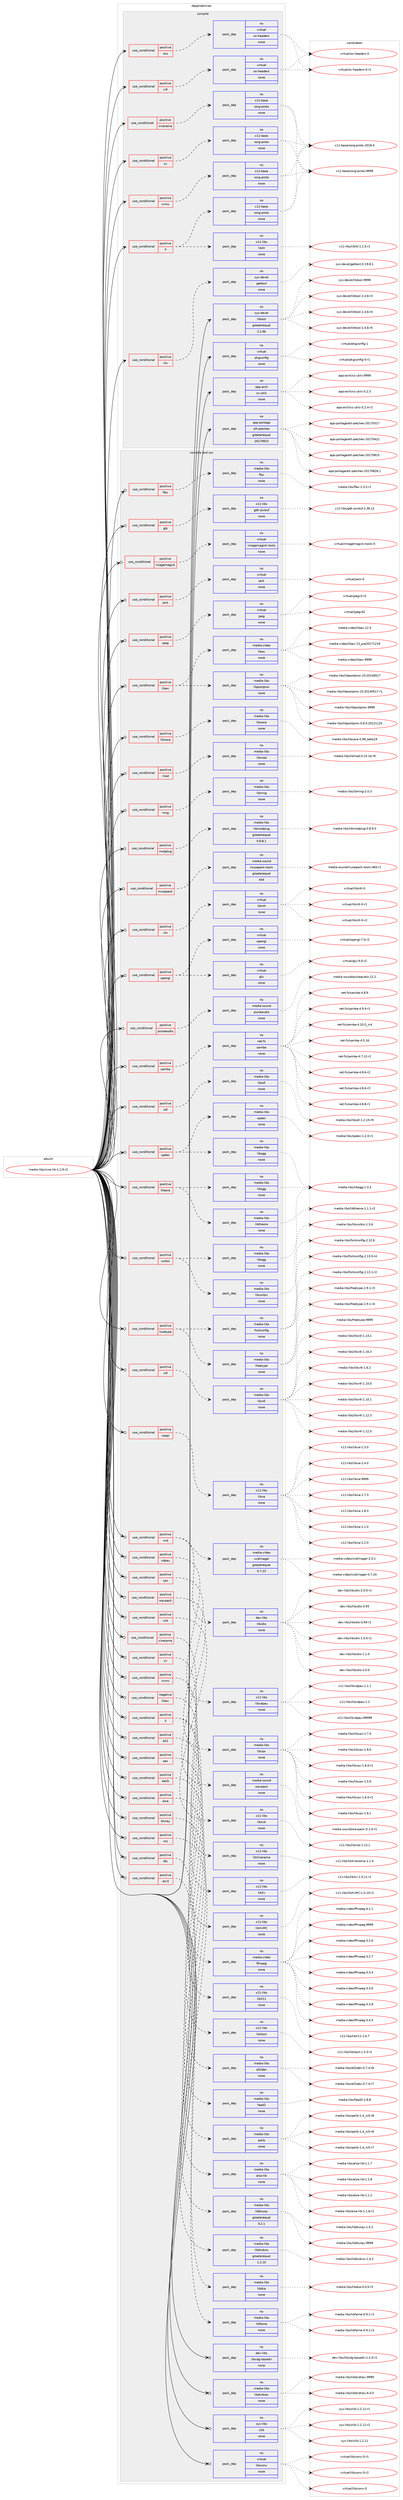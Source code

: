 digraph prolog {

# *************
# Graph options
# *************

newrank=true;
concentrate=true;
compound=true;
graph [rankdir=LR,fontname=Helvetica,fontsize=10,ranksep=1.5];#, ranksep=2.5, nodesep=0.2];
edge  [arrowhead=vee];
node  [fontname=Helvetica,fontsize=10];

# **********
# The ebuild
# **********

subgraph cluster_leftcol {
color=gray;
rank=same;
label=<<i>ebuild</i>>;
id [label="media-libs/xine-lib-1.2.9-r2", color=red, width=4, href="../media-libs/xine-lib-1.2.9-r2.svg"];
}

# ****************
# The dependencies
# ****************

subgraph cluster_midcol {
color=gray;
label=<<i>dependencies</i>>;
subgraph cluster_compile {
fillcolor="#eeeeee";
style=filled;
label=<<i>compile</i>>;
subgraph cond436070 {
dependency1618935 [label=<<TABLE BORDER="0" CELLBORDER="1" CELLSPACING="0" CELLPADDING="4"><TR><TD ROWSPAN="3" CELLPADDING="10">use_conditional</TD></TR><TR><TD>positive</TD></TR><TR><TD>X</TD></TR></TABLE>>, shape=none, color=red];
subgraph pack1156757 {
dependency1618936 [label=<<TABLE BORDER="0" CELLBORDER="1" CELLSPACING="0" CELLPADDING="4" WIDTH="220"><TR><TD ROWSPAN="6" CELLPADDING="30">pack_dep</TD></TR><TR><TD WIDTH="110">no</TD></TR><TR><TD>x11-base</TD></TR><TR><TD>xorg-proto</TD></TR><TR><TD>none</TD></TR><TR><TD></TD></TR></TABLE>>, shape=none, color=blue];
}
dependency1618935:e -> dependency1618936:w [weight=20,style="dashed",arrowhead="vee"];
subgraph pack1156758 {
dependency1618937 [label=<<TABLE BORDER="0" CELLBORDER="1" CELLSPACING="0" CELLPADDING="4" WIDTH="220"><TR><TD ROWSPAN="6" CELLPADDING="30">pack_dep</TD></TR><TR><TD WIDTH="110">no</TD></TR><TR><TD>x11-libs</TD></TR><TR><TD>libXt</TD></TR><TR><TD>none</TD></TR><TR><TD></TD></TR></TABLE>>, shape=none, color=blue];
}
dependency1618935:e -> dependency1618937:w [weight=20,style="dashed",arrowhead="vee"];
}
id:e -> dependency1618935:w [weight=20,style="solid",arrowhead="vee"];
subgraph cond436071 {
dependency1618938 [label=<<TABLE BORDER="0" CELLBORDER="1" CELLSPACING="0" CELLPADDING="4"><TR><TD ROWSPAN="3" CELLPADDING="10">use_conditional</TD></TR><TR><TD>positive</TD></TR><TR><TD>nls</TD></TR></TABLE>>, shape=none, color=red];
subgraph pack1156759 {
dependency1618939 [label=<<TABLE BORDER="0" CELLBORDER="1" CELLSPACING="0" CELLPADDING="4" WIDTH="220"><TR><TD ROWSPAN="6" CELLPADDING="30">pack_dep</TD></TR><TR><TD WIDTH="110">no</TD></TR><TR><TD>sys-devel</TD></TR><TR><TD>gettext</TD></TR><TR><TD>none</TD></TR><TR><TD></TD></TR></TABLE>>, shape=none, color=blue];
}
dependency1618938:e -> dependency1618939:w [weight=20,style="dashed",arrowhead="vee"];
}
id:e -> dependency1618938:w [weight=20,style="solid",arrowhead="vee"];
subgraph cond436072 {
dependency1618940 [label=<<TABLE BORDER="0" CELLBORDER="1" CELLSPACING="0" CELLPADDING="4"><TR><TD ROWSPAN="3" CELLPADDING="10">use_conditional</TD></TR><TR><TD>positive</TD></TR><TR><TD>oss</TD></TR></TABLE>>, shape=none, color=red];
subgraph pack1156760 {
dependency1618941 [label=<<TABLE BORDER="0" CELLBORDER="1" CELLSPACING="0" CELLPADDING="4" WIDTH="220"><TR><TD ROWSPAN="6" CELLPADDING="30">pack_dep</TD></TR><TR><TD WIDTH="110">no</TD></TR><TR><TD>virtual</TD></TR><TR><TD>os-headers</TD></TR><TR><TD>none</TD></TR><TR><TD></TD></TR></TABLE>>, shape=none, color=blue];
}
dependency1618940:e -> dependency1618941:w [weight=20,style="dashed",arrowhead="vee"];
}
id:e -> dependency1618940:w [weight=20,style="solid",arrowhead="vee"];
subgraph cond436073 {
dependency1618942 [label=<<TABLE BORDER="0" CELLBORDER="1" CELLSPACING="0" CELLPADDING="4"><TR><TD ROWSPAN="3" CELLPADDING="10">use_conditional</TD></TR><TR><TD>positive</TD></TR><TR><TD>v4l</TD></TR></TABLE>>, shape=none, color=red];
subgraph pack1156761 {
dependency1618943 [label=<<TABLE BORDER="0" CELLBORDER="1" CELLSPACING="0" CELLPADDING="4" WIDTH="220"><TR><TD ROWSPAN="6" CELLPADDING="30">pack_dep</TD></TR><TR><TD WIDTH="110">no</TD></TR><TR><TD>virtual</TD></TR><TR><TD>os-headers</TD></TR><TR><TD>none</TD></TR><TR><TD></TD></TR></TABLE>>, shape=none, color=blue];
}
dependency1618942:e -> dependency1618943:w [weight=20,style="dashed",arrowhead="vee"];
}
id:e -> dependency1618942:w [weight=20,style="solid",arrowhead="vee"];
subgraph cond436074 {
dependency1618944 [label=<<TABLE BORDER="0" CELLBORDER="1" CELLSPACING="0" CELLPADDING="4"><TR><TD ROWSPAN="3" CELLPADDING="10">use_conditional</TD></TR><TR><TD>positive</TD></TR><TR><TD>xinerama</TD></TR></TABLE>>, shape=none, color=red];
subgraph pack1156762 {
dependency1618945 [label=<<TABLE BORDER="0" CELLBORDER="1" CELLSPACING="0" CELLPADDING="4" WIDTH="220"><TR><TD ROWSPAN="6" CELLPADDING="30">pack_dep</TD></TR><TR><TD WIDTH="110">no</TD></TR><TR><TD>x11-base</TD></TR><TR><TD>xorg-proto</TD></TR><TR><TD>none</TD></TR><TR><TD></TD></TR></TABLE>>, shape=none, color=blue];
}
dependency1618944:e -> dependency1618945:w [weight=20,style="dashed",arrowhead="vee"];
}
id:e -> dependency1618944:w [weight=20,style="solid",arrowhead="vee"];
subgraph cond436075 {
dependency1618946 [label=<<TABLE BORDER="0" CELLBORDER="1" CELLSPACING="0" CELLPADDING="4"><TR><TD ROWSPAN="3" CELLPADDING="10">use_conditional</TD></TR><TR><TD>positive</TD></TR><TR><TD>xv</TD></TR></TABLE>>, shape=none, color=red];
subgraph pack1156763 {
dependency1618947 [label=<<TABLE BORDER="0" CELLBORDER="1" CELLSPACING="0" CELLPADDING="4" WIDTH="220"><TR><TD ROWSPAN="6" CELLPADDING="30">pack_dep</TD></TR><TR><TD WIDTH="110">no</TD></TR><TR><TD>x11-base</TD></TR><TR><TD>xorg-proto</TD></TR><TR><TD>none</TD></TR><TR><TD></TD></TR></TABLE>>, shape=none, color=blue];
}
dependency1618946:e -> dependency1618947:w [weight=20,style="dashed",arrowhead="vee"];
}
id:e -> dependency1618946:w [weight=20,style="solid",arrowhead="vee"];
subgraph cond436076 {
dependency1618948 [label=<<TABLE BORDER="0" CELLBORDER="1" CELLSPACING="0" CELLPADDING="4"><TR><TD ROWSPAN="3" CELLPADDING="10">use_conditional</TD></TR><TR><TD>positive</TD></TR><TR><TD>xvmc</TD></TR></TABLE>>, shape=none, color=red];
subgraph pack1156764 {
dependency1618949 [label=<<TABLE BORDER="0" CELLBORDER="1" CELLSPACING="0" CELLPADDING="4" WIDTH="220"><TR><TD ROWSPAN="6" CELLPADDING="30">pack_dep</TD></TR><TR><TD WIDTH="110">no</TD></TR><TR><TD>x11-base</TD></TR><TR><TD>xorg-proto</TD></TR><TR><TD>none</TD></TR><TR><TD></TD></TR></TABLE>>, shape=none, color=blue];
}
dependency1618948:e -> dependency1618949:w [weight=20,style="dashed",arrowhead="vee"];
}
id:e -> dependency1618948:w [weight=20,style="solid",arrowhead="vee"];
subgraph pack1156765 {
dependency1618950 [label=<<TABLE BORDER="0" CELLBORDER="1" CELLSPACING="0" CELLPADDING="4" WIDTH="220"><TR><TD ROWSPAN="6" CELLPADDING="30">pack_dep</TD></TR><TR><TD WIDTH="110">no</TD></TR><TR><TD>app-arch</TD></TR><TR><TD>xz-utils</TD></TR><TR><TD>none</TD></TR><TR><TD></TD></TR></TABLE>>, shape=none, color=blue];
}
id:e -> dependency1618950:w [weight=20,style="solid",arrowhead="vee"];
subgraph pack1156766 {
dependency1618951 [label=<<TABLE BORDER="0" CELLBORDER="1" CELLSPACING="0" CELLPADDING="4" WIDTH="220"><TR><TD ROWSPAN="6" CELLPADDING="30">pack_dep</TD></TR><TR><TD WIDTH="110">no</TD></TR><TR><TD>app-portage</TD></TR><TR><TD>elt-patches</TD></TR><TR><TD>greaterequal</TD></TR><TR><TD>20170815</TD></TR></TABLE>>, shape=none, color=blue];
}
id:e -> dependency1618951:w [weight=20,style="solid",arrowhead="vee"];
subgraph pack1156767 {
dependency1618952 [label=<<TABLE BORDER="0" CELLBORDER="1" CELLSPACING="0" CELLPADDING="4" WIDTH="220"><TR><TD ROWSPAN="6" CELLPADDING="30">pack_dep</TD></TR><TR><TD WIDTH="110">no</TD></TR><TR><TD>sys-devel</TD></TR><TR><TD>libtool</TD></TR><TR><TD>greaterequal</TD></TR><TR><TD>2.2.6b</TD></TR></TABLE>>, shape=none, color=blue];
}
id:e -> dependency1618952:w [weight=20,style="solid",arrowhead="vee"];
subgraph pack1156768 {
dependency1618953 [label=<<TABLE BORDER="0" CELLBORDER="1" CELLSPACING="0" CELLPADDING="4" WIDTH="220"><TR><TD ROWSPAN="6" CELLPADDING="30">pack_dep</TD></TR><TR><TD WIDTH="110">no</TD></TR><TR><TD>virtual</TD></TR><TR><TD>pkgconfig</TD></TR><TR><TD>none</TD></TR><TR><TD></TD></TR></TABLE>>, shape=none, color=blue];
}
id:e -> dependency1618953:w [weight=20,style="solid",arrowhead="vee"];
}
subgraph cluster_compileandrun {
fillcolor="#eeeeee";
style=filled;
label=<<i>compile and run</i>>;
subgraph cond436077 {
dependency1618954 [label=<<TABLE BORDER="0" CELLBORDER="1" CELLSPACING="0" CELLPADDING="4"><TR><TD ROWSPAN="3" CELLPADDING="10">use_conditional</TD></TR><TR><TD>negative</TD></TR><TR><TD>libav</TD></TR></TABLE>>, shape=none, color=red];
subgraph pack1156769 {
dependency1618955 [label=<<TABLE BORDER="0" CELLBORDER="1" CELLSPACING="0" CELLPADDING="4" WIDTH="220"><TR><TD ROWSPAN="6" CELLPADDING="30">pack_dep</TD></TR><TR><TD WIDTH="110">no</TD></TR><TR><TD>media-video</TD></TR><TR><TD>ffmpeg</TD></TR><TR><TD>none</TD></TR><TR><TD></TD></TR></TABLE>>, shape=none, color=blue];
}
dependency1618954:e -> dependency1618955:w [weight=20,style="dashed",arrowhead="vee"];
}
id:e -> dependency1618954:w [weight=20,style="solid",arrowhead="odotvee"];
subgraph cond436078 {
dependency1618956 [label=<<TABLE BORDER="0" CELLBORDER="1" CELLSPACING="0" CELLPADDING="4"><TR><TD ROWSPAN="3" CELLPADDING="10">use_conditional</TD></TR><TR><TD>positive</TD></TR><TR><TD>X</TD></TR></TABLE>>, shape=none, color=red];
subgraph pack1156770 {
dependency1618957 [label=<<TABLE BORDER="0" CELLBORDER="1" CELLSPACING="0" CELLPADDING="4" WIDTH="220"><TR><TD ROWSPAN="6" CELLPADDING="30">pack_dep</TD></TR><TR><TD WIDTH="110">no</TD></TR><TR><TD>x11-libs</TD></TR><TR><TD>libX11</TD></TR><TR><TD>none</TD></TR><TR><TD></TD></TR></TABLE>>, shape=none, color=blue];
}
dependency1618956:e -> dependency1618957:w [weight=20,style="dashed",arrowhead="vee"];
subgraph pack1156771 {
dependency1618958 [label=<<TABLE BORDER="0" CELLBORDER="1" CELLSPACING="0" CELLPADDING="4" WIDTH="220"><TR><TD ROWSPAN="6" CELLPADDING="30">pack_dep</TD></TR><TR><TD WIDTH="110">no</TD></TR><TR><TD>x11-libs</TD></TR><TR><TD>libXext</TD></TR><TR><TD>none</TD></TR><TR><TD></TD></TR></TABLE>>, shape=none, color=blue];
}
dependency1618956:e -> dependency1618958:w [weight=20,style="dashed",arrowhead="vee"];
}
id:e -> dependency1618956:w [weight=20,style="solid",arrowhead="odotvee"];
subgraph cond436079 {
dependency1618959 [label=<<TABLE BORDER="0" CELLBORDER="1" CELLSPACING="0" CELLPADDING="4"><TR><TD ROWSPAN="3" CELLPADDING="10">use_conditional</TD></TR><TR><TD>positive</TD></TR><TR><TD>a52</TD></TR></TABLE>>, shape=none, color=red];
subgraph pack1156772 {
dependency1618960 [label=<<TABLE BORDER="0" CELLBORDER="1" CELLSPACING="0" CELLPADDING="4" WIDTH="220"><TR><TD ROWSPAN="6" CELLPADDING="30">pack_dep</TD></TR><TR><TD WIDTH="110">no</TD></TR><TR><TD>media-libs</TD></TR><TR><TD>a52dec</TD></TR><TR><TD>none</TD></TR><TR><TD></TD></TR></TABLE>>, shape=none, color=blue];
}
dependency1618959:e -> dependency1618960:w [weight=20,style="dashed",arrowhead="vee"];
}
id:e -> dependency1618959:w [weight=20,style="solid",arrowhead="odotvee"];
subgraph cond436080 {
dependency1618961 [label=<<TABLE BORDER="0" CELLBORDER="1" CELLSPACING="0" CELLPADDING="4"><TR><TD ROWSPAN="3" CELLPADDING="10">use_conditional</TD></TR><TR><TD>positive</TD></TR><TR><TD>aac</TD></TR></TABLE>>, shape=none, color=red];
subgraph pack1156773 {
dependency1618962 [label=<<TABLE BORDER="0" CELLBORDER="1" CELLSPACING="0" CELLPADDING="4" WIDTH="220"><TR><TD ROWSPAN="6" CELLPADDING="30">pack_dep</TD></TR><TR><TD WIDTH="110">no</TD></TR><TR><TD>media-libs</TD></TR><TR><TD>faad2</TD></TR><TR><TD>none</TD></TR><TR><TD></TD></TR></TABLE>>, shape=none, color=blue];
}
dependency1618961:e -> dependency1618962:w [weight=20,style="dashed",arrowhead="vee"];
}
id:e -> dependency1618961:w [weight=20,style="solid",arrowhead="odotvee"];
subgraph cond436081 {
dependency1618963 [label=<<TABLE BORDER="0" CELLBORDER="1" CELLSPACING="0" CELLPADDING="4"><TR><TD ROWSPAN="3" CELLPADDING="10">use_conditional</TD></TR><TR><TD>positive</TD></TR><TR><TD>aalib</TD></TR></TABLE>>, shape=none, color=red];
subgraph pack1156774 {
dependency1618964 [label=<<TABLE BORDER="0" CELLBORDER="1" CELLSPACING="0" CELLPADDING="4" WIDTH="220"><TR><TD ROWSPAN="6" CELLPADDING="30">pack_dep</TD></TR><TR><TD WIDTH="110">no</TD></TR><TR><TD>media-libs</TD></TR><TR><TD>aalib</TD></TR><TR><TD>none</TD></TR><TR><TD></TD></TR></TABLE>>, shape=none, color=blue];
}
dependency1618963:e -> dependency1618964:w [weight=20,style="dashed",arrowhead="vee"];
}
id:e -> dependency1618963:w [weight=20,style="solid",arrowhead="odotvee"];
subgraph cond436082 {
dependency1618965 [label=<<TABLE BORDER="0" CELLBORDER="1" CELLSPACING="0" CELLPADDING="4"><TR><TD ROWSPAN="3" CELLPADDING="10">use_conditional</TD></TR><TR><TD>positive</TD></TR><TR><TD>alsa</TD></TR></TABLE>>, shape=none, color=red];
subgraph pack1156775 {
dependency1618966 [label=<<TABLE BORDER="0" CELLBORDER="1" CELLSPACING="0" CELLPADDING="4" WIDTH="220"><TR><TD ROWSPAN="6" CELLPADDING="30">pack_dep</TD></TR><TR><TD WIDTH="110">no</TD></TR><TR><TD>media-libs</TD></TR><TR><TD>alsa-lib</TD></TR><TR><TD>none</TD></TR><TR><TD></TD></TR></TABLE>>, shape=none, color=blue];
}
dependency1618965:e -> dependency1618966:w [weight=20,style="dashed",arrowhead="vee"];
}
id:e -> dependency1618965:w [weight=20,style="solid",arrowhead="odotvee"];
subgraph cond436083 {
dependency1618967 [label=<<TABLE BORDER="0" CELLBORDER="1" CELLSPACING="0" CELLPADDING="4"><TR><TD ROWSPAN="3" CELLPADDING="10">use_conditional</TD></TR><TR><TD>positive</TD></TR><TR><TD>bluray</TD></TR></TABLE>>, shape=none, color=red];
subgraph pack1156776 {
dependency1618968 [label=<<TABLE BORDER="0" CELLBORDER="1" CELLSPACING="0" CELLPADDING="4" WIDTH="220"><TR><TD ROWSPAN="6" CELLPADDING="30">pack_dep</TD></TR><TR><TD WIDTH="110">no</TD></TR><TR><TD>media-libs</TD></TR><TR><TD>libbluray</TD></TR><TR><TD>greaterequal</TD></TR><TR><TD>0.2.1</TD></TR></TABLE>>, shape=none, color=blue];
}
dependency1618967:e -> dependency1618968:w [weight=20,style="dashed",arrowhead="vee"];
}
id:e -> dependency1618967:w [weight=20,style="solid",arrowhead="odotvee"];
subgraph cond436084 {
dependency1618969 [label=<<TABLE BORDER="0" CELLBORDER="1" CELLSPACING="0" CELLPADDING="4"><TR><TD ROWSPAN="3" CELLPADDING="10">use_conditional</TD></TR><TR><TD>positive</TD></TR><TR><TD>css</TD></TR></TABLE>>, shape=none, color=red];
subgraph pack1156777 {
dependency1618970 [label=<<TABLE BORDER="0" CELLBORDER="1" CELLSPACING="0" CELLPADDING="4" WIDTH="220"><TR><TD ROWSPAN="6" CELLPADDING="30">pack_dep</TD></TR><TR><TD WIDTH="110">no</TD></TR><TR><TD>media-libs</TD></TR><TR><TD>libdvdcss</TD></TR><TR><TD>greaterequal</TD></TR><TR><TD>1.2.10</TD></TR></TABLE>>, shape=none, color=blue];
}
dependency1618969:e -> dependency1618970:w [weight=20,style="dashed",arrowhead="vee"];
}
id:e -> dependency1618969:w [weight=20,style="solid",arrowhead="odotvee"];
subgraph cond436085 {
dependency1618971 [label=<<TABLE BORDER="0" CELLBORDER="1" CELLSPACING="0" CELLPADDING="4"><TR><TD ROWSPAN="3" CELLPADDING="10">use_conditional</TD></TR><TR><TD>positive</TD></TR><TR><TD>dts</TD></TR></TABLE>>, shape=none, color=red];
subgraph pack1156778 {
dependency1618972 [label=<<TABLE BORDER="0" CELLBORDER="1" CELLSPACING="0" CELLPADDING="4" WIDTH="220"><TR><TD ROWSPAN="6" CELLPADDING="30">pack_dep</TD></TR><TR><TD WIDTH="110">no</TD></TR><TR><TD>media-libs</TD></TR><TR><TD>libdca</TD></TR><TR><TD>none</TD></TR><TR><TD></TD></TR></TABLE>>, shape=none, color=blue];
}
dependency1618971:e -> dependency1618972:w [weight=20,style="dashed",arrowhead="vee"];
}
id:e -> dependency1618971:w [weight=20,style="solid",arrowhead="odotvee"];
subgraph cond436086 {
dependency1618973 [label=<<TABLE BORDER="0" CELLBORDER="1" CELLSPACING="0" CELLPADDING="4"><TR><TD ROWSPAN="3" CELLPADDING="10">use_conditional</TD></TR><TR><TD>positive</TD></TR><TR><TD>dxr3</TD></TR></TABLE>>, shape=none, color=red];
subgraph pack1156779 {
dependency1618974 [label=<<TABLE BORDER="0" CELLBORDER="1" CELLSPACING="0" CELLPADDING="4" WIDTH="220"><TR><TD ROWSPAN="6" CELLPADDING="30">pack_dep</TD></TR><TR><TD WIDTH="110">no</TD></TR><TR><TD>media-libs</TD></TR><TR><TD>libfame</TD></TR><TR><TD>none</TD></TR><TR><TD></TD></TR></TABLE>>, shape=none, color=blue];
}
dependency1618973:e -> dependency1618974:w [weight=20,style="dashed",arrowhead="vee"];
}
id:e -> dependency1618973:w [weight=20,style="solid",arrowhead="odotvee"];
subgraph cond436087 {
dependency1618975 [label=<<TABLE BORDER="0" CELLBORDER="1" CELLSPACING="0" CELLPADDING="4"><TR><TD ROWSPAN="3" CELLPADDING="10">use_conditional</TD></TR><TR><TD>positive</TD></TR><TR><TD>flac</TD></TR></TABLE>>, shape=none, color=red];
subgraph pack1156780 {
dependency1618976 [label=<<TABLE BORDER="0" CELLBORDER="1" CELLSPACING="0" CELLPADDING="4" WIDTH="220"><TR><TD ROWSPAN="6" CELLPADDING="30">pack_dep</TD></TR><TR><TD WIDTH="110">no</TD></TR><TR><TD>media-libs</TD></TR><TR><TD>flac</TD></TR><TR><TD>none</TD></TR><TR><TD></TD></TR></TABLE>>, shape=none, color=blue];
}
dependency1618975:e -> dependency1618976:w [weight=20,style="dashed",arrowhead="vee"];
}
id:e -> dependency1618975:w [weight=20,style="solid",arrowhead="odotvee"];
subgraph cond436088 {
dependency1618977 [label=<<TABLE BORDER="0" CELLBORDER="1" CELLSPACING="0" CELLPADDING="4"><TR><TD ROWSPAN="3" CELLPADDING="10">use_conditional</TD></TR><TR><TD>positive</TD></TR><TR><TD>gtk</TD></TR></TABLE>>, shape=none, color=red];
subgraph pack1156781 {
dependency1618978 [label=<<TABLE BORDER="0" CELLBORDER="1" CELLSPACING="0" CELLPADDING="4" WIDTH="220"><TR><TD ROWSPAN="6" CELLPADDING="30">pack_dep</TD></TR><TR><TD WIDTH="110">no</TD></TR><TR><TD>x11-libs</TD></TR><TR><TD>gdk-pixbuf</TD></TR><TR><TD>none</TD></TR><TR><TD></TD></TR></TABLE>>, shape=none, color=blue];
}
dependency1618977:e -> dependency1618978:w [weight=20,style="dashed",arrowhead="vee"];
}
id:e -> dependency1618977:w [weight=20,style="solid",arrowhead="odotvee"];
subgraph cond436089 {
dependency1618979 [label=<<TABLE BORDER="0" CELLBORDER="1" CELLSPACING="0" CELLPADDING="4"><TR><TD ROWSPAN="3" CELLPADDING="10">use_conditional</TD></TR><TR><TD>positive</TD></TR><TR><TD>imagemagick</TD></TR></TABLE>>, shape=none, color=red];
subgraph pack1156782 {
dependency1618980 [label=<<TABLE BORDER="0" CELLBORDER="1" CELLSPACING="0" CELLPADDING="4" WIDTH="220"><TR><TD ROWSPAN="6" CELLPADDING="30">pack_dep</TD></TR><TR><TD WIDTH="110">no</TD></TR><TR><TD>virtual</TD></TR><TR><TD>imagemagick-tools</TD></TR><TR><TD>none</TD></TR><TR><TD></TD></TR></TABLE>>, shape=none, color=blue];
}
dependency1618979:e -> dependency1618980:w [weight=20,style="dashed",arrowhead="vee"];
}
id:e -> dependency1618979:w [weight=20,style="solid",arrowhead="odotvee"];
subgraph cond436090 {
dependency1618981 [label=<<TABLE BORDER="0" CELLBORDER="1" CELLSPACING="0" CELLPADDING="4"><TR><TD ROWSPAN="3" CELLPADDING="10">use_conditional</TD></TR><TR><TD>positive</TD></TR><TR><TD>jack</TD></TR></TABLE>>, shape=none, color=red];
subgraph pack1156783 {
dependency1618982 [label=<<TABLE BORDER="0" CELLBORDER="1" CELLSPACING="0" CELLPADDING="4" WIDTH="220"><TR><TD ROWSPAN="6" CELLPADDING="30">pack_dep</TD></TR><TR><TD WIDTH="110">no</TD></TR><TR><TD>virtual</TD></TR><TR><TD>jack</TD></TR><TR><TD>none</TD></TR><TR><TD></TD></TR></TABLE>>, shape=none, color=blue];
}
dependency1618981:e -> dependency1618982:w [weight=20,style="dashed",arrowhead="vee"];
}
id:e -> dependency1618981:w [weight=20,style="solid",arrowhead="odotvee"];
subgraph cond436091 {
dependency1618983 [label=<<TABLE BORDER="0" CELLBORDER="1" CELLSPACING="0" CELLPADDING="4"><TR><TD ROWSPAN="3" CELLPADDING="10">use_conditional</TD></TR><TR><TD>positive</TD></TR><TR><TD>jpeg</TD></TR></TABLE>>, shape=none, color=red];
subgraph pack1156784 {
dependency1618984 [label=<<TABLE BORDER="0" CELLBORDER="1" CELLSPACING="0" CELLPADDING="4" WIDTH="220"><TR><TD ROWSPAN="6" CELLPADDING="30">pack_dep</TD></TR><TR><TD WIDTH="110">no</TD></TR><TR><TD>virtual</TD></TR><TR><TD>jpeg</TD></TR><TR><TD>none</TD></TR><TR><TD></TD></TR></TABLE>>, shape=none, color=blue];
}
dependency1618983:e -> dependency1618984:w [weight=20,style="dashed",arrowhead="vee"];
}
id:e -> dependency1618983:w [weight=20,style="solid",arrowhead="odotvee"];
subgraph cond436092 {
dependency1618985 [label=<<TABLE BORDER="0" CELLBORDER="1" CELLSPACING="0" CELLPADDING="4"><TR><TD ROWSPAN="3" CELLPADDING="10">use_conditional</TD></TR><TR><TD>positive</TD></TR><TR><TD>libav</TD></TR></TABLE>>, shape=none, color=red];
subgraph pack1156785 {
dependency1618986 [label=<<TABLE BORDER="0" CELLBORDER="1" CELLSPACING="0" CELLPADDING="4" WIDTH="220"><TR><TD ROWSPAN="6" CELLPADDING="30">pack_dep</TD></TR><TR><TD WIDTH="110">no</TD></TR><TR><TD>media-libs</TD></TR><TR><TD>libpostproc</TD></TR><TR><TD>none</TD></TR><TR><TD></TD></TR></TABLE>>, shape=none, color=blue];
}
dependency1618985:e -> dependency1618986:w [weight=20,style="dashed",arrowhead="vee"];
subgraph pack1156786 {
dependency1618987 [label=<<TABLE BORDER="0" CELLBORDER="1" CELLSPACING="0" CELLPADDING="4" WIDTH="220"><TR><TD ROWSPAN="6" CELLPADDING="30">pack_dep</TD></TR><TR><TD WIDTH="110">no</TD></TR><TR><TD>media-video</TD></TR><TR><TD>libav</TD></TR><TR><TD>none</TD></TR><TR><TD></TD></TR></TABLE>>, shape=none, color=blue];
}
dependency1618985:e -> dependency1618987:w [weight=20,style="dashed",arrowhead="vee"];
}
id:e -> dependency1618985:w [weight=20,style="solid",arrowhead="odotvee"];
subgraph cond436093 {
dependency1618988 [label=<<TABLE BORDER="0" CELLBORDER="1" CELLSPACING="0" CELLPADDING="4"><TR><TD ROWSPAN="3" CELLPADDING="10">use_conditional</TD></TR><TR><TD>positive</TD></TR><TR><TD>libcaca</TD></TR></TABLE>>, shape=none, color=red];
subgraph pack1156787 {
dependency1618989 [label=<<TABLE BORDER="0" CELLBORDER="1" CELLSPACING="0" CELLPADDING="4" WIDTH="220"><TR><TD ROWSPAN="6" CELLPADDING="30">pack_dep</TD></TR><TR><TD WIDTH="110">no</TD></TR><TR><TD>media-libs</TD></TR><TR><TD>libcaca</TD></TR><TR><TD>none</TD></TR><TR><TD></TD></TR></TABLE>>, shape=none, color=blue];
}
dependency1618988:e -> dependency1618989:w [weight=20,style="dashed",arrowhead="vee"];
}
id:e -> dependency1618988:w [weight=20,style="solid",arrowhead="odotvee"];
subgraph cond436094 {
dependency1618990 [label=<<TABLE BORDER="0" CELLBORDER="1" CELLSPACING="0" CELLPADDING="4"><TR><TD ROWSPAN="3" CELLPADDING="10">use_conditional</TD></TR><TR><TD>positive</TD></TR><TR><TD>mad</TD></TR></TABLE>>, shape=none, color=red];
subgraph pack1156788 {
dependency1618991 [label=<<TABLE BORDER="0" CELLBORDER="1" CELLSPACING="0" CELLPADDING="4" WIDTH="220"><TR><TD ROWSPAN="6" CELLPADDING="30">pack_dep</TD></TR><TR><TD WIDTH="110">no</TD></TR><TR><TD>media-libs</TD></TR><TR><TD>libmad</TD></TR><TR><TD>none</TD></TR><TR><TD></TD></TR></TABLE>>, shape=none, color=blue];
}
dependency1618990:e -> dependency1618991:w [weight=20,style="dashed",arrowhead="vee"];
}
id:e -> dependency1618990:w [weight=20,style="solid",arrowhead="odotvee"];
subgraph cond436095 {
dependency1618992 [label=<<TABLE BORDER="0" CELLBORDER="1" CELLSPACING="0" CELLPADDING="4"><TR><TD ROWSPAN="3" CELLPADDING="10">use_conditional</TD></TR><TR><TD>positive</TD></TR><TR><TD>mng</TD></TR></TABLE>>, shape=none, color=red];
subgraph pack1156789 {
dependency1618993 [label=<<TABLE BORDER="0" CELLBORDER="1" CELLSPACING="0" CELLPADDING="4" WIDTH="220"><TR><TD ROWSPAN="6" CELLPADDING="30">pack_dep</TD></TR><TR><TD WIDTH="110">no</TD></TR><TR><TD>media-libs</TD></TR><TR><TD>libmng</TD></TR><TR><TD>none</TD></TR><TR><TD></TD></TR></TABLE>>, shape=none, color=blue];
}
dependency1618992:e -> dependency1618993:w [weight=20,style="dashed",arrowhead="vee"];
}
id:e -> dependency1618992:w [weight=20,style="solid",arrowhead="odotvee"];
subgraph cond436096 {
dependency1618994 [label=<<TABLE BORDER="0" CELLBORDER="1" CELLSPACING="0" CELLPADDING="4"><TR><TD ROWSPAN="3" CELLPADDING="10">use_conditional</TD></TR><TR><TD>positive</TD></TR><TR><TD>modplug</TD></TR></TABLE>>, shape=none, color=red];
subgraph pack1156790 {
dependency1618995 [label=<<TABLE BORDER="0" CELLBORDER="1" CELLSPACING="0" CELLPADDING="4" WIDTH="220"><TR><TD ROWSPAN="6" CELLPADDING="30">pack_dep</TD></TR><TR><TD WIDTH="110">no</TD></TR><TR><TD>media-libs</TD></TR><TR><TD>libmodplug</TD></TR><TR><TD>greaterequal</TD></TR><TR><TD>0.8.8.1</TD></TR></TABLE>>, shape=none, color=blue];
}
dependency1618994:e -> dependency1618995:w [weight=20,style="dashed",arrowhead="vee"];
}
id:e -> dependency1618994:w [weight=20,style="solid",arrowhead="odotvee"];
subgraph cond436097 {
dependency1618996 [label=<<TABLE BORDER="0" CELLBORDER="1" CELLSPACING="0" CELLPADDING="4"><TR><TD ROWSPAN="3" CELLPADDING="10">use_conditional</TD></TR><TR><TD>positive</TD></TR><TR><TD>musepack</TD></TR></TABLE>>, shape=none, color=red];
subgraph pack1156791 {
dependency1618997 [label=<<TABLE BORDER="0" CELLBORDER="1" CELLSPACING="0" CELLPADDING="4" WIDTH="220"><TR><TD ROWSPAN="6" CELLPADDING="30">pack_dep</TD></TR><TR><TD WIDTH="110">no</TD></TR><TR><TD>media-sound</TD></TR><TR><TD>musepack-tools</TD></TR><TR><TD>greaterequal</TD></TR><TR><TD>444</TD></TR></TABLE>>, shape=none, color=blue];
}
dependency1618996:e -> dependency1618997:w [weight=20,style="dashed",arrowhead="vee"];
}
id:e -> dependency1618996:w [weight=20,style="solid",arrowhead="odotvee"];
subgraph cond436098 {
dependency1618998 [label=<<TABLE BORDER="0" CELLBORDER="1" CELLSPACING="0" CELLPADDING="4"><TR><TD ROWSPAN="3" CELLPADDING="10">use_conditional</TD></TR><TR><TD>positive</TD></TR><TR><TD>nls</TD></TR></TABLE>>, shape=none, color=red];
subgraph pack1156792 {
dependency1618999 [label=<<TABLE BORDER="0" CELLBORDER="1" CELLSPACING="0" CELLPADDING="4" WIDTH="220"><TR><TD ROWSPAN="6" CELLPADDING="30">pack_dep</TD></TR><TR><TD WIDTH="110">no</TD></TR><TR><TD>virtual</TD></TR><TR><TD>libintl</TD></TR><TR><TD>none</TD></TR><TR><TD></TD></TR></TABLE>>, shape=none, color=blue];
}
dependency1618998:e -> dependency1618999:w [weight=20,style="dashed",arrowhead="vee"];
}
id:e -> dependency1618998:w [weight=20,style="solid",arrowhead="odotvee"];
subgraph cond436099 {
dependency1619000 [label=<<TABLE BORDER="0" CELLBORDER="1" CELLSPACING="0" CELLPADDING="4"><TR><TD ROWSPAN="3" CELLPADDING="10">use_conditional</TD></TR><TR><TD>positive</TD></TR><TR><TD>opengl</TD></TR></TABLE>>, shape=none, color=red];
subgraph pack1156793 {
dependency1619001 [label=<<TABLE BORDER="0" CELLBORDER="1" CELLSPACING="0" CELLPADDING="4" WIDTH="220"><TR><TD ROWSPAN="6" CELLPADDING="30">pack_dep</TD></TR><TR><TD WIDTH="110">no</TD></TR><TR><TD>virtual</TD></TR><TR><TD>glu</TD></TR><TR><TD>none</TD></TR><TR><TD></TD></TR></TABLE>>, shape=none, color=blue];
}
dependency1619000:e -> dependency1619001:w [weight=20,style="dashed",arrowhead="vee"];
subgraph pack1156794 {
dependency1619002 [label=<<TABLE BORDER="0" CELLBORDER="1" CELLSPACING="0" CELLPADDING="4" WIDTH="220"><TR><TD ROWSPAN="6" CELLPADDING="30">pack_dep</TD></TR><TR><TD WIDTH="110">no</TD></TR><TR><TD>virtual</TD></TR><TR><TD>opengl</TD></TR><TR><TD>none</TD></TR><TR><TD></TD></TR></TABLE>>, shape=none, color=blue];
}
dependency1619000:e -> dependency1619002:w [weight=20,style="dashed",arrowhead="vee"];
}
id:e -> dependency1619000:w [weight=20,style="solid",arrowhead="odotvee"];
subgraph cond436100 {
dependency1619003 [label=<<TABLE BORDER="0" CELLBORDER="1" CELLSPACING="0" CELLPADDING="4"><TR><TD ROWSPAN="3" CELLPADDING="10">use_conditional</TD></TR><TR><TD>positive</TD></TR><TR><TD>pulseaudio</TD></TR></TABLE>>, shape=none, color=red];
subgraph pack1156795 {
dependency1619004 [label=<<TABLE BORDER="0" CELLBORDER="1" CELLSPACING="0" CELLPADDING="4" WIDTH="220"><TR><TD ROWSPAN="6" CELLPADDING="30">pack_dep</TD></TR><TR><TD WIDTH="110">no</TD></TR><TR><TD>media-sound</TD></TR><TR><TD>pulseaudio</TD></TR><TR><TD>none</TD></TR><TR><TD></TD></TR></TABLE>>, shape=none, color=blue];
}
dependency1619003:e -> dependency1619004:w [weight=20,style="dashed",arrowhead="vee"];
}
id:e -> dependency1619003:w [weight=20,style="solid",arrowhead="odotvee"];
subgraph cond436101 {
dependency1619005 [label=<<TABLE BORDER="0" CELLBORDER="1" CELLSPACING="0" CELLPADDING="4"><TR><TD ROWSPAN="3" CELLPADDING="10">use_conditional</TD></TR><TR><TD>positive</TD></TR><TR><TD>samba</TD></TR></TABLE>>, shape=none, color=red];
subgraph pack1156796 {
dependency1619006 [label=<<TABLE BORDER="0" CELLBORDER="1" CELLSPACING="0" CELLPADDING="4" WIDTH="220"><TR><TD ROWSPAN="6" CELLPADDING="30">pack_dep</TD></TR><TR><TD WIDTH="110">no</TD></TR><TR><TD>net-fs</TD></TR><TR><TD>samba</TD></TR><TR><TD>none</TD></TR><TR><TD></TD></TR></TABLE>>, shape=none, color=blue];
}
dependency1619005:e -> dependency1619006:w [weight=20,style="dashed",arrowhead="vee"];
}
id:e -> dependency1619005:w [weight=20,style="solid",arrowhead="odotvee"];
subgraph cond436102 {
dependency1619007 [label=<<TABLE BORDER="0" CELLBORDER="1" CELLSPACING="0" CELLPADDING="4"><TR><TD ROWSPAN="3" CELLPADDING="10">use_conditional</TD></TR><TR><TD>positive</TD></TR><TR><TD>sdl</TD></TR></TABLE>>, shape=none, color=red];
subgraph pack1156797 {
dependency1619008 [label=<<TABLE BORDER="0" CELLBORDER="1" CELLSPACING="0" CELLPADDING="4" WIDTH="220"><TR><TD ROWSPAN="6" CELLPADDING="30">pack_dep</TD></TR><TR><TD WIDTH="110">no</TD></TR><TR><TD>media-libs</TD></TR><TR><TD>libsdl</TD></TR><TR><TD>none</TD></TR><TR><TD></TD></TR></TABLE>>, shape=none, color=blue];
}
dependency1619007:e -> dependency1619008:w [weight=20,style="dashed",arrowhead="vee"];
}
id:e -> dependency1619007:w [weight=20,style="solid",arrowhead="odotvee"];
subgraph cond436103 {
dependency1619009 [label=<<TABLE BORDER="0" CELLBORDER="1" CELLSPACING="0" CELLPADDING="4"><TR><TD ROWSPAN="3" CELLPADDING="10">use_conditional</TD></TR><TR><TD>positive</TD></TR><TR><TD>speex</TD></TR></TABLE>>, shape=none, color=red];
subgraph pack1156798 {
dependency1619010 [label=<<TABLE BORDER="0" CELLBORDER="1" CELLSPACING="0" CELLPADDING="4" WIDTH="220"><TR><TD ROWSPAN="6" CELLPADDING="30">pack_dep</TD></TR><TR><TD WIDTH="110">no</TD></TR><TR><TD>media-libs</TD></TR><TR><TD>libogg</TD></TR><TR><TD>none</TD></TR><TR><TD></TD></TR></TABLE>>, shape=none, color=blue];
}
dependency1619009:e -> dependency1619010:w [weight=20,style="dashed",arrowhead="vee"];
subgraph pack1156799 {
dependency1619011 [label=<<TABLE BORDER="0" CELLBORDER="1" CELLSPACING="0" CELLPADDING="4" WIDTH="220"><TR><TD ROWSPAN="6" CELLPADDING="30">pack_dep</TD></TR><TR><TD WIDTH="110">no</TD></TR><TR><TD>media-libs</TD></TR><TR><TD>speex</TD></TR><TR><TD>none</TD></TR><TR><TD></TD></TR></TABLE>>, shape=none, color=blue];
}
dependency1619009:e -> dependency1619011:w [weight=20,style="dashed",arrowhead="vee"];
}
id:e -> dependency1619009:w [weight=20,style="solid",arrowhead="odotvee"];
subgraph cond436104 {
dependency1619012 [label=<<TABLE BORDER="0" CELLBORDER="1" CELLSPACING="0" CELLPADDING="4"><TR><TD ROWSPAN="3" CELLPADDING="10">use_conditional</TD></TR><TR><TD>positive</TD></TR><TR><TD>theora</TD></TR></TABLE>>, shape=none, color=red];
subgraph pack1156800 {
dependency1619013 [label=<<TABLE BORDER="0" CELLBORDER="1" CELLSPACING="0" CELLPADDING="4" WIDTH="220"><TR><TD ROWSPAN="6" CELLPADDING="30">pack_dep</TD></TR><TR><TD WIDTH="110">no</TD></TR><TR><TD>media-libs</TD></TR><TR><TD>libogg</TD></TR><TR><TD>none</TD></TR><TR><TD></TD></TR></TABLE>>, shape=none, color=blue];
}
dependency1619012:e -> dependency1619013:w [weight=20,style="dashed",arrowhead="vee"];
subgraph pack1156801 {
dependency1619014 [label=<<TABLE BORDER="0" CELLBORDER="1" CELLSPACING="0" CELLPADDING="4" WIDTH="220"><TR><TD ROWSPAN="6" CELLPADDING="30">pack_dep</TD></TR><TR><TD WIDTH="110">no</TD></TR><TR><TD>media-libs</TD></TR><TR><TD>libtheora</TD></TR><TR><TD>none</TD></TR><TR><TD></TD></TR></TABLE>>, shape=none, color=blue];
}
dependency1619012:e -> dependency1619014:w [weight=20,style="dashed",arrowhead="vee"];
}
id:e -> dependency1619012:w [weight=20,style="solid",arrowhead="odotvee"];
subgraph cond436105 {
dependency1619015 [label=<<TABLE BORDER="0" CELLBORDER="1" CELLSPACING="0" CELLPADDING="4"><TR><TD ROWSPAN="3" CELLPADDING="10">use_conditional</TD></TR><TR><TD>positive</TD></TR><TR><TD>truetype</TD></TR></TABLE>>, shape=none, color=red];
subgraph pack1156802 {
dependency1619016 [label=<<TABLE BORDER="0" CELLBORDER="1" CELLSPACING="0" CELLPADDING="4" WIDTH="220"><TR><TD ROWSPAN="6" CELLPADDING="30">pack_dep</TD></TR><TR><TD WIDTH="110">no</TD></TR><TR><TD>media-libs</TD></TR><TR><TD>fontconfig</TD></TR><TR><TD>none</TD></TR><TR><TD></TD></TR></TABLE>>, shape=none, color=blue];
}
dependency1619015:e -> dependency1619016:w [weight=20,style="dashed",arrowhead="vee"];
subgraph pack1156803 {
dependency1619017 [label=<<TABLE BORDER="0" CELLBORDER="1" CELLSPACING="0" CELLPADDING="4" WIDTH="220"><TR><TD ROWSPAN="6" CELLPADDING="30">pack_dep</TD></TR><TR><TD WIDTH="110">no</TD></TR><TR><TD>media-libs</TD></TR><TR><TD>freetype</TD></TR><TR><TD>none</TD></TR><TR><TD></TD></TR></TABLE>>, shape=none, color=blue];
}
dependency1619015:e -> dependency1619017:w [weight=20,style="dashed",arrowhead="vee"];
}
id:e -> dependency1619015:w [weight=20,style="solid",arrowhead="odotvee"];
subgraph cond436106 {
dependency1619018 [label=<<TABLE BORDER="0" CELLBORDER="1" CELLSPACING="0" CELLPADDING="4"><TR><TD ROWSPAN="3" CELLPADDING="10">use_conditional</TD></TR><TR><TD>positive</TD></TR><TR><TD>v4l</TD></TR></TABLE>>, shape=none, color=red];
subgraph pack1156804 {
dependency1619019 [label=<<TABLE BORDER="0" CELLBORDER="1" CELLSPACING="0" CELLPADDING="4" WIDTH="220"><TR><TD ROWSPAN="6" CELLPADDING="30">pack_dep</TD></TR><TR><TD WIDTH="110">no</TD></TR><TR><TD>media-libs</TD></TR><TR><TD>libv4l</TD></TR><TR><TD>none</TD></TR><TR><TD></TD></TR></TABLE>>, shape=none, color=blue];
}
dependency1619018:e -> dependency1619019:w [weight=20,style="dashed",arrowhead="vee"];
}
id:e -> dependency1619018:w [weight=20,style="solid",arrowhead="odotvee"];
subgraph cond436107 {
dependency1619020 [label=<<TABLE BORDER="0" CELLBORDER="1" CELLSPACING="0" CELLPADDING="4"><TR><TD ROWSPAN="3" CELLPADDING="10">use_conditional</TD></TR><TR><TD>positive</TD></TR><TR><TD>vaapi</TD></TR></TABLE>>, shape=none, color=red];
subgraph pack1156805 {
dependency1619021 [label=<<TABLE BORDER="0" CELLBORDER="1" CELLSPACING="0" CELLPADDING="4" WIDTH="220"><TR><TD ROWSPAN="6" CELLPADDING="30">pack_dep</TD></TR><TR><TD WIDTH="110">no</TD></TR><TR><TD>x11-libs</TD></TR><TR><TD>libva</TD></TR><TR><TD>none</TD></TR><TR><TD></TD></TR></TABLE>>, shape=none, color=blue];
}
dependency1619020:e -> dependency1619021:w [weight=20,style="dashed",arrowhead="vee"];
}
id:e -> dependency1619020:w [weight=20,style="solid",arrowhead="odotvee"];
subgraph cond436108 {
dependency1619022 [label=<<TABLE BORDER="0" CELLBORDER="1" CELLSPACING="0" CELLPADDING="4"><TR><TD ROWSPAN="3" CELLPADDING="10">use_conditional</TD></TR><TR><TD>positive</TD></TR><TR><TD>vcd</TD></TR></TABLE>>, shape=none, color=red];
subgraph pack1156806 {
dependency1619023 [label=<<TABLE BORDER="0" CELLBORDER="1" CELLSPACING="0" CELLPADDING="4" WIDTH="220"><TR><TD ROWSPAN="6" CELLPADDING="30">pack_dep</TD></TR><TR><TD WIDTH="110">no</TD></TR><TR><TD>media-video</TD></TR><TR><TD>vcdimager</TD></TR><TR><TD>greaterequal</TD></TR><TR><TD>0.7.23</TD></TR></TABLE>>, shape=none, color=blue];
}
dependency1619022:e -> dependency1619023:w [weight=20,style="dashed",arrowhead="vee"];
subgraph pack1156807 {
dependency1619024 [label=<<TABLE BORDER="0" CELLBORDER="1" CELLSPACING="0" CELLPADDING="4" WIDTH="220"><TR><TD ROWSPAN="6" CELLPADDING="30">pack_dep</TD></TR><TR><TD WIDTH="110">no</TD></TR><TR><TD>dev-libs</TD></TR><TR><TD>libcdio</TD></TR><TR><TD>none</TD></TR><TR><TD></TD></TR></TABLE>>, shape=none, color=blue];
}
dependency1619022:e -> dependency1619024:w [weight=20,style="dashed",arrowhead="vee"];
}
id:e -> dependency1619022:w [weight=20,style="solid",arrowhead="odotvee"];
subgraph cond436109 {
dependency1619025 [label=<<TABLE BORDER="0" CELLBORDER="1" CELLSPACING="0" CELLPADDING="4"><TR><TD ROWSPAN="3" CELLPADDING="10">use_conditional</TD></TR><TR><TD>positive</TD></TR><TR><TD>vdpau</TD></TR></TABLE>>, shape=none, color=red];
subgraph pack1156808 {
dependency1619026 [label=<<TABLE BORDER="0" CELLBORDER="1" CELLSPACING="0" CELLPADDING="4" WIDTH="220"><TR><TD ROWSPAN="6" CELLPADDING="30">pack_dep</TD></TR><TR><TD WIDTH="110">no</TD></TR><TR><TD>x11-libs</TD></TR><TR><TD>libvdpau</TD></TR><TR><TD>none</TD></TR><TR><TD></TD></TR></TABLE>>, shape=none, color=blue];
}
dependency1619025:e -> dependency1619026:w [weight=20,style="dashed",arrowhead="vee"];
}
id:e -> dependency1619025:w [weight=20,style="solid",arrowhead="odotvee"];
subgraph cond436110 {
dependency1619027 [label=<<TABLE BORDER="0" CELLBORDER="1" CELLSPACING="0" CELLPADDING="4"><TR><TD ROWSPAN="3" CELLPADDING="10">use_conditional</TD></TR><TR><TD>positive</TD></TR><TR><TD>vorbis</TD></TR></TABLE>>, shape=none, color=red];
subgraph pack1156809 {
dependency1619028 [label=<<TABLE BORDER="0" CELLBORDER="1" CELLSPACING="0" CELLPADDING="4" WIDTH="220"><TR><TD ROWSPAN="6" CELLPADDING="30">pack_dep</TD></TR><TR><TD WIDTH="110">no</TD></TR><TR><TD>media-libs</TD></TR><TR><TD>libogg</TD></TR><TR><TD>none</TD></TR><TR><TD></TD></TR></TABLE>>, shape=none, color=blue];
}
dependency1619027:e -> dependency1619028:w [weight=20,style="dashed",arrowhead="vee"];
subgraph pack1156810 {
dependency1619029 [label=<<TABLE BORDER="0" CELLBORDER="1" CELLSPACING="0" CELLPADDING="4" WIDTH="220"><TR><TD ROWSPAN="6" CELLPADDING="30">pack_dep</TD></TR><TR><TD WIDTH="110">no</TD></TR><TR><TD>media-libs</TD></TR><TR><TD>libvorbis</TD></TR><TR><TD>none</TD></TR><TR><TD></TD></TR></TABLE>>, shape=none, color=blue];
}
dependency1619027:e -> dependency1619029:w [weight=20,style="dashed",arrowhead="vee"];
}
id:e -> dependency1619027:w [weight=20,style="solid",arrowhead="odotvee"];
subgraph cond436111 {
dependency1619030 [label=<<TABLE BORDER="0" CELLBORDER="1" CELLSPACING="0" CELLPADDING="4"><TR><TD ROWSPAN="3" CELLPADDING="10">use_conditional</TD></TR><TR><TD>positive</TD></TR><TR><TD>vpx</TD></TR></TABLE>>, shape=none, color=red];
subgraph pack1156811 {
dependency1619031 [label=<<TABLE BORDER="0" CELLBORDER="1" CELLSPACING="0" CELLPADDING="4" WIDTH="220"><TR><TD ROWSPAN="6" CELLPADDING="30">pack_dep</TD></TR><TR><TD WIDTH="110">no</TD></TR><TR><TD>media-libs</TD></TR><TR><TD>libvpx</TD></TR><TR><TD>none</TD></TR><TR><TD></TD></TR></TABLE>>, shape=none, color=blue];
}
dependency1619030:e -> dependency1619031:w [weight=20,style="dashed",arrowhead="vee"];
}
id:e -> dependency1619030:w [weight=20,style="solid",arrowhead="odotvee"];
subgraph cond436112 {
dependency1619032 [label=<<TABLE BORDER="0" CELLBORDER="1" CELLSPACING="0" CELLPADDING="4"><TR><TD ROWSPAN="3" CELLPADDING="10">use_conditional</TD></TR><TR><TD>positive</TD></TR><TR><TD>wavpack</TD></TR></TABLE>>, shape=none, color=red];
subgraph pack1156812 {
dependency1619033 [label=<<TABLE BORDER="0" CELLBORDER="1" CELLSPACING="0" CELLPADDING="4" WIDTH="220"><TR><TD ROWSPAN="6" CELLPADDING="30">pack_dep</TD></TR><TR><TD WIDTH="110">no</TD></TR><TR><TD>media-sound</TD></TR><TR><TD>wavpack</TD></TR><TR><TD>none</TD></TR><TR><TD></TD></TR></TABLE>>, shape=none, color=blue];
}
dependency1619032:e -> dependency1619033:w [weight=20,style="dashed",arrowhead="vee"];
}
id:e -> dependency1619032:w [weight=20,style="solid",arrowhead="odotvee"];
subgraph cond436113 {
dependency1619034 [label=<<TABLE BORDER="0" CELLBORDER="1" CELLSPACING="0" CELLPADDING="4"><TR><TD ROWSPAN="3" CELLPADDING="10">use_conditional</TD></TR><TR><TD>positive</TD></TR><TR><TD>xcb</TD></TR></TABLE>>, shape=none, color=red];
subgraph pack1156813 {
dependency1619035 [label=<<TABLE BORDER="0" CELLBORDER="1" CELLSPACING="0" CELLPADDING="4" WIDTH="220"><TR><TD ROWSPAN="6" CELLPADDING="30">pack_dep</TD></TR><TR><TD WIDTH="110">no</TD></TR><TR><TD>x11-libs</TD></TR><TR><TD>libxcb</TD></TR><TR><TD>none</TD></TR><TR><TD></TD></TR></TABLE>>, shape=none, color=blue];
}
dependency1619034:e -> dependency1619035:w [weight=20,style="dashed",arrowhead="vee"];
}
id:e -> dependency1619034:w [weight=20,style="solid",arrowhead="odotvee"];
subgraph cond436114 {
dependency1619036 [label=<<TABLE BORDER="0" CELLBORDER="1" CELLSPACING="0" CELLPADDING="4"><TR><TD ROWSPAN="3" CELLPADDING="10">use_conditional</TD></TR><TR><TD>positive</TD></TR><TR><TD>xinerama</TD></TR></TABLE>>, shape=none, color=red];
subgraph pack1156814 {
dependency1619037 [label=<<TABLE BORDER="0" CELLBORDER="1" CELLSPACING="0" CELLPADDING="4" WIDTH="220"><TR><TD ROWSPAN="6" CELLPADDING="30">pack_dep</TD></TR><TR><TD WIDTH="110">no</TD></TR><TR><TD>x11-libs</TD></TR><TR><TD>libXinerama</TD></TR><TR><TD>none</TD></TR><TR><TD></TD></TR></TABLE>>, shape=none, color=blue];
}
dependency1619036:e -> dependency1619037:w [weight=20,style="dashed",arrowhead="vee"];
}
id:e -> dependency1619036:w [weight=20,style="solid",arrowhead="odotvee"];
subgraph cond436115 {
dependency1619038 [label=<<TABLE BORDER="0" CELLBORDER="1" CELLSPACING="0" CELLPADDING="4"><TR><TD ROWSPAN="3" CELLPADDING="10">use_conditional</TD></TR><TR><TD>positive</TD></TR><TR><TD>xv</TD></TR></TABLE>>, shape=none, color=red];
subgraph pack1156815 {
dependency1619039 [label=<<TABLE BORDER="0" CELLBORDER="1" CELLSPACING="0" CELLPADDING="4" WIDTH="220"><TR><TD ROWSPAN="6" CELLPADDING="30">pack_dep</TD></TR><TR><TD WIDTH="110">no</TD></TR><TR><TD>x11-libs</TD></TR><TR><TD>libXv</TD></TR><TR><TD>none</TD></TR><TR><TD></TD></TR></TABLE>>, shape=none, color=blue];
}
dependency1619038:e -> dependency1619039:w [weight=20,style="dashed",arrowhead="vee"];
}
id:e -> dependency1619038:w [weight=20,style="solid",arrowhead="odotvee"];
subgraph cond436116 {
dependency1619040 [label=<<TABLE BORDER="0" CELLBORDER="1" CELLSPACING="0" CELLPADDING="4"><TR><TD ROWSPAN="3" CELLPADDING="10">use_conditional</TD></TR><TR><TD>positive</TD></TR><TR><TD>xvmc</TD></TR></TABLE>>, shape=none, color=red];
subgraph pack1156816 {
dependency1619041 [label=<<TABLE BORDER="0" CELLBORDER="1" CELLSPACING="0" CELLPADDING="4" WIDTH="220"><TR><TD ROWSPAN="6" CELLPADDING="30">pack_dep</TD></TR><TR><TD WIDTH="110">no</TD></TR><TR><TD>x11-libs</TD></TR><TR><TD>libXvMC</TD></TR><TR><TD>none</TD></TR><TR><TD></TD></TR></TABLE>>, shape=none, color=blue];
}
dependency1619040:e -> dependency1619041:w [weight=20,style="dashed",arrowhead="vee"];
}
id:e -> dependency1619040:w [weight=20,style="solid",arrowhead="odotvee"];
subgraph pack1156817 {
dependency1619042 [label=<<TABLE BORDER="0" CELLBORDER="1" CELLSPACING="0" CELLPADDING="4" WIDTH="220"><TR><TD ROWSPAN="6" CELLPADDING="30">pack_dep</TD></TR><TR><TD WIDTH="110">no</TD></TR><TR><TD>dev-libs</TD></TR><TR><TD>libxdg-basedir</TD></TR><TR><TD>none</TD></TR><TR><TD></TD></TR></TABLE>>, shape=none, color=blue];
}
id:e -> dependency1619042:w [weight=20,style="solid",arrowhead="odotvee"];
subgraph pack1156818 {
dependency1619043 [label=<<TABLE BORDER="0" CELLBORDER="1" CELLSPACING="0" CELLPADDING="4" WIDTH="220"><TR><TD ROWSPAN="6" CELLPADDING="30">pack_dep</TD></TR><TR><TD WIDTH="110">no</TD></TR><TR><TD>media-libs</TD></TR><TR><TD>libdvdnav</TD></TR><TR><TD>none</TD></TR><TR><TD></TD></TR></TABLE>>, shape=none, color=blue];
}
id:e -> dependency1619043:w [weight=20,style="solid",arrowhead="odotvee"];
subgraph pack1156819 {
dependency1619044 [label=<<TABLE BORDER="0" CELLBORDER="1" CELLSPACING="0" CELLPADDING="4" WIDTH="220"><TR><TD ROWSPAN="6" CELLPADDING="30">pack_dep</TD></TR><TR><TD WIDTH="110">no</TD></TR><TR><TD>sys-libs</TD></TR><TR><TD>zlib</TD></TR><TR><TD>none</TD></TR><TR><TD></TD></TR></TABLE>>, shape=none, color=blue];
}
id:e -> dependency1619044:w [weight=20,style="solid",arrowhead="odotvee"];
subgraph pack1156820 {
dependency1619045 [label=<<TABLE BORDER="0" CELLBORDER="1" CELLSPACING="0" CELLPADDING="4" WIDTH="220"><TR><TD ROWSPAN="6" CELLPADDING="30">pack_dep</TD></TR><TR><TD WIDTH="110">no</TD></TR><TR><TD>virtual</TD></TR><TR><TD>libiconv</TD></TR><TR><TD>none</TD></TR><TR><TD></TD></TR></TABLE>>, shape=none, color=blue];
}
id:e -> dependency1619045:w [weight=20,style="solid",arrowhead="odotvee"];
}
subgraph cluster_run {
fillcolor="#eeeeee";
style=filled;
label=<<i>run</i>>;
}
}

# **************
# The candidates
# **************

subgraph cluster_choices {
rank=same;
color=gray;
label=<<i>candidates</i>>;

subgraph choice1156757 {
color=black;
nodesep=1;
choice1204949459897115101471201111141034511211411111611145504849564652 [label="x11-base/xorg-proto-2018.4", color=red, width=4,href="../x11-base/xorg-proto-2018.4.svg"];
choice120494945989711510147120111114103451121141111161114557575757 [label="x11-base/xorg-proto-9999", color=red, width=4,href="../x11-base/xorg-proto-9999.svg"];
dependency1618936:e -> choice1204949459897115101471201111141034511211411111611145504849564652:w [style=dotted,weight="100"];
dependency1618936:e -> choice120494945989711510147120111114103451121141111161114557575757:w [style=dotted,weight="100"];
}
subgraph choice1156758 {
color=black;
nodesep=1;
choice120494945108105981154710810598881164549464946534511449 [label="x11-libs/libXt-1.1.5-r1", color=red, width=4,href="../x11-libs/libXt-1.1.5-r1.svg"];
dependency1618937:e -> choice120494945108105981154710810598881164549464946534511449:w [style=dotted,weight="100"];
}
subgraph choice1156759 {
color=black;
nodesep=1;
choice1151211154510010111810110847103101116116101120116454846495746564649 [label="sys-devel/gettext-0.19.8.1", color=red, width=4,href="../sys-devel/gettext-0.19.8.1.svg"];
dependency1618939:e -> choice1151211154510010111810110847103101116116101120116454846495746564649:w [style=dotted,weight="100"];
}
subgraph choice1156760 {
color=black;
nodesep=1;
choice118105114116117971084711111545104101971001011141154548 [label="virtual/os-headers-0", color=red, width=4,href="../virtual/os-headers-0.svg"];
choice1181051141161179710847111115451041019710010111411545484511449 [label="virtual/os-headers-0-r1", color=red, width=4,href="../virtual/os-headers-0-r1.svg"];
dependency1618941:e -> choice118105114116117971084711111545104101971001011141154548:w [style=dotted,weight="100"];
dependency1618941:e -> choice1181051141161179710847111115451041019710010111411545484511449:w [style=dotted,weight="100"];
}
subgraph choice1156761 {
color=black;
nodesep=1;
choice118105114116117971084711111545104101971001011141154548 [label="virtual/os-headers-0", color=red, width=4,href="../virtual/os-headers-0.svg"];
choice1181051141161179710847111115451041019710010111411545484511449 [label="virtual/os-headers-0-r1", color=red, width=4,href="../virtual/os-headers-0-r1.svg"];
dependency1618943:e -> choice118105114116117971084711111545104101971001011141154548:w [style=dotted,weight="100"];
dependency1618943:e -> choice1181051141161179710847111115451041019710010111411545484511449:w [style=dotted,weight="100"];
}
subgraph choice1156762 {
color=black;
nodesep=1;
choice1204949459897115101471201111141034511211411111611145504849564652 [label="x11-base/xorg-proto-2018.4", color=red, width=4,href="../x11-base/xorg-proto-2018.4.svg"];
choice120494945989711510147120111114103451121141111161114557575757 [label="x11-base/xorg-proto-9999", color=red, width=4,href="../x11-base/xorg-proto-9999.svg"];
dependency1618945:e -> choice1204949459897115101471201111141034511211411111611145504849564652:w [style=dotted,weight="100"];
dependency1618945:e -> choice120494945989711510147120111114103451121141111161114557575757:w [style=dotted,weight="100"];
}
subgraph choice1156763 {
color=black;
nodesep=1;
choice1204949459897115101471201111141034511211411111611145504849564652 [label="x11-base/xorg-proto-2018.4", color=red, width=4,href="../x11-base/xorg-proto-2018.4.svg"];
choice120494945989711510147120111114103451121141111161114557575757 [label="x11-base/xorg-proto-9999", color=red, width=4,href="../x11-base/xorg-proto-9999.svg"];
dependency1618947:e -> choice1204949459897115101471201111141034511211411111611145504849564652:w [style=dotted,weight="100"];
dependency1618947:e -> choice120494945989711510147120111114103451121141111161114557575757:w [style=dotted,weight="100"];
}
subgraph choice1156764 {
color=black;
nodesep=1;
choice1204949459897115101471201111141034511211411111611145504849564652 [label="x11-base/xorg-proto-2018.4", color=red, width=4,href="../x11-base/xorg-proto-2018.4.svg"];
choice120494945989711510147120111114103451121141111161114557575757 [label="x11-base/xorg-proto-9999", color=red, width=4,href="../x11-base/xorg-proto-9999.svg"];
dependency1618949:e -> choice1204949459897115101471201111141034511211411111611145504849564652:w [style=dotted,weight="100"];
dependency1618949:e -> choice120494945989711510147120111114103451121141111161114557575757:w [style=dotted,weight="100"];
}
subgraph choice1156765 {
color=black;
nodesep=1;
choice971121124597114991044712012245117116105108115455346504651 [label="app-arch/xz-utils-5.2.3", color=red, width=4,href="../app-arch/xz-utils-5.2.3.svg"];
choice9711211245971149910447120122451171161051081154553465046524511450 [label="app-arch/xz-utils-5.2.4-r2", color=red, width=4,href="../app-arch/xz-utils-5.2.4-r2.svg"];
choice9711211245971149910447120122451171161051081154557575757 [label="app-arch/xz-utils-9999", color=red, width=4,href="../app-arch/xz-utils-9999.svg"];
dependency1618950:e -> choice971121124597114991044712012245117116105108115455346504651:w [style=dotted,weight="100"];
dependency1618950:e -> choice9711211245971149910447120122451171161051081154553465046524511450:w [style=dotted,weight="100"];
dependency1618950:e -> choice9711211245971149910447120122451171161051081154557575757:w [style=dotted,weight="100"];
}
subgraph choice1156766 {
color=black;
nodesep=1;
choice97112112451121111141169710310147101108116451129711699104101115455048495548514955 [label="app-portage/elt-patches-20170317", color=red, width=4,href="../app-portage/elt-patches-20170317.svg"];
choice97112112451121111141169710310147101108116451129711699104101115455048495548525050 [label="app-portage/elt-patches-20170422", color=red, width=4,href="../app-portage/elt-patches-20170422.svg"];
choice97112112451121111141169710310147101108116451129711699104101115455048495548564953 [label="app-portage/elt-patches-20170815", color=red, width=4,href="../app-portage/elt-patches-20170815.svg"];
choice971121124511211111411697103101471011081164511297116991041011154550484955485650544649 [label="app-portage/elt-patches-20170826.1", color=red, width=4,href="../app-portage/elt-patches-20170826.1.svg"];
dependency1618951:e -> choice97112112451121111141169710310147101108116451129711699104101115455048495548514955:w [style=dotted,weight="100"];
dependency1618951:e -> choice97112112451121111141169710310147101108116451129711699104101115455048495548525050:w [style=dotted,weight="100"];
dependency1618951:e -> choice97112112451121111141169710310147101108116451129711699104101115455048495548564953:w [style=dotted,weight="100"];
dependency1618951:e -> choice971121124511211111411697103101471011081164511297116991041011154550484955485650544649:w [style=dotted,weight="100"];
}
subgraph choice1156767 {
color=black;
nodesep=1;
choice1151211154510010111810110847108105981161111111084550465246544511451 [label="sys-devel/libtool-2.4.6-r3", color=red, width=4,href="../sys-devel/libtool-2.4.6-r3.svg"];
choice1151211154510010111810110847108105981161111111084550465246544511452 [label="sys-devel/libtool-2.4.6-r4", color=red, width=4,href="../sys-devel/libtool-2.4.6-r4.svg"];
choice1151211154510010111810110847108105981161111111084550465246544511453 [label="sys-devel/libtool-2.4.6-r5", color=red, width=4,href="../sys-devel/libtool-2.4.6-r5.svg"];
choice1151211154510010111810110847108105981161111111084557575757 [label="sys-devel/libtool-9999", color=red, width=4,href="../sys-devel/libtool-9999.svg"];
dependency1618952:e -> choice1151211154510010111810110847108105981161111111084550465246544511451:w [style=dotted,weight="100"];
dependency1618952:e -> choice1151211154510010111810110847108105981161111111084550465246544511452:w [style=dotted,weight="100"];
dependency1618952:e -> choice1151211154510010111810110847108105981161111111084550465246544511453:w [style=dotted,weight="100"];
dependency1618952:e -> choice1151211154510010111810110847108105981161111111084557575757:w [style=dotted,weight="100"];
}
subgraph choice1156768 {
color=black;
nodesep=1;
choice11810511411611797108471121071039911111010210510345484511449 [label="virtual/pkgconfig-0-r1", color=red, width=4,href="../virtual/pkgconfig-0-r1.svg"];
choice1181051141161179710847112107103991111101021051034549 [label="virtual/pkgconfig-1", color=red, width=4,href="../virtual/pkgconfig-1.svg"];
dependency1618953:e -> choice11810511411611797108471121071039911111010210510345484511449:w [style=dotted,weight="100"];
dependency1618953:e -> choice1181051141161179710847112107103991111101021051034549:w [style=dotted,weight="100"];
}
subgraph choice1156769 {
color=black;
nodesep=1;
choice109101100105974511810510010111147102102109112101103455146504654 [label="media-video/ffmpeg-3.2.6", color=red, width=4,href="../media-video/ffmpeg-3.2.6.svg"];
choice109101100105974511810510010111147102102109112101103455146504655 [label="media-video/ffmpeg-3.2.7", color=red, width=4,href="../media-video/ffmpeg-3.2.7.svg"];
choice109101100105974511810510010111147102102109112101103455146514652 [label="media-video/ffmpeg-3.3.4", color=red, width=4,href="../media-video/ffmpeg-3.3.4.svg"];
choice109101100105974511810510010111147102102109112101103455146514654 [label="media-video/ffmpeg-3.3.6", color=red, width=4,href="../media-video/ffmpeg-3.3.6.svg"];
choice109101100105974511810510010111147102102109112101103455146514656 [label="media-video/ffmpeg-3.3.8", color=red, width=4,href="../media-video/ffmpeg-3.3.8.svg"];
choice109101100105974511810510010111147102102109112101103455146524653 [label="media-video/ffmpeg-3.4.5", color=red, width=4,href="../media-video/ffmpeg-3.4.5.svg"];
choice109101100105974511810510010111147102102109112101103455246494649 [label="media-video/ffmpeg-4.1.1", color=red, width=4,href="../media-video/ffmpeg-4.1.1.svg"];
choice1091011001059745118105100101111471021021091121011034557575757 [label="media-video/ffmpeg-9999", color=red, width=4,href="../media-video/ffmpeg-9999.svg"];
dependency1618955:e -> choice109101100105974511810510010111147102102109112101103455146504654:w [style=dotted,weight="100"];
dependency1618955:e -> choice109101100105974511810510010111147102102109112101103455146504655:w [style=dotted,weight="100"];
dependency1618955:e -> choice109101100105974511810510010111147102102109112101103455146514652:w [style=dotted,weight="100"];
dependency1618955:e -> choice109101100105974511810510010111147102102109112101103455146514654:w [style=dotted,weight="100"];
dependency1618955:e -> choice109101100105974511810510010111147102102109112101103455146514656:w [style=dotted,weight="100"];
dependency1618955:e -> choice109101100105974511810510010111147102102109112101103455146524653:w [style=dotted,weight="100"];
dependency1618955:e -> choice109101100105974511810510010111147102102109112101103455246494649:w [style=dotted,weight="100"];
dependency1618955:e -> choice1091011001059745118105100101111471021021091121011034557575757:w [style=dotted,weight="100"];
}
subgraph choice1156770 {
color=black;
nodesep=1;
choice120494945108105981154710810598884949454946544655 [label="x11-libs/libX11-1.6.7", color=red, width=4,href="../x11-libs/libX11-1.6.7.svg"];
dependency1618957:e -> choice120494945108105981154710810598884949454946544655:w [style=dotted,weight="100"];
}
subgraph choice1156771 {
color=black;
nodesep=1;
choice120494945108105981154710810598881011201164549465146514511449 [label="x11-libs/libXext-1.3.3-r1", color=red, width=4,href="../x11-libs/libXext-1.3.3-r1.svg"];
dependency1618958:e -> choice120494945108105981154710810598881011201164549465146514511449:w [style=dotted,weight="100"];
}
subgraph choice1156772 {
color=black;
nodesep=1;
choice10910110010597451081059811547975350100101994548465546524511454 [label="media-libs/a52dec-0.7.4-r6", color=red, width=4,href="../media-libs/a52dec-0.7.4-r6.svg"];
choice10910110010597451081059811547975350100101994548465546524511455 [label="media-libs/a52dec-0.7.4-r7", color=red, width=4,href="../media-libs/a52dec-0.7.4-r7.svg"];
dependency1618960:e -> choice10910110010597451081059811547975350100101994548465546524511454:w [style=dotted,weight="100"];
dependency1618960:e -> choice10910110010597451081059811547975350100101994548465546524511455:w [style=dotted,weight="100"];
}
subgraph choice1156773 {
color=black;
nodesep=1;
choice10910110010597451081059811547102979710050455046564656 [label="media-libs/faad2-2.8.8", color=red, width=4,href="../media-libs/faad2-2.8.8.svg"];
dependency1618962:e -> choice10910110010597451081059811547102979710050455046564656:w [style=dotted,weight="100"];
}
subgraph choice1156774 {
color=black;
nodesep=1;
choice10910110010597451081059811547979710810598454946529511499534511454 [label="media-libs/aalib-1.4_rc5-r6", color=red, width=4,href="../media-libs/aalib-1.4_rc5-r6.svg"];
choice10910110010597451081059811547979710810598454946529511499534511455 [label="media-libs/aalib-1.4_rc5-r7", color=red, width=4,href="../media-libs/aalib-1.4_rc5-r7.svg"];
choice10910110010597451081059811547979710810598454946529511499534511456 [label="media-libs/aalib-1.4_rc5-r8", color=red, width=4,href="../media-libs/aalib-1.4_rc5-r8.svg"];
dependency1618964:e -> choice10910110010597451081059811547979710810598454946529511499534511454:w [style=dotted,weight="100"];
dependency1618964:e -> choice10910110010597451081059811547979710810598454946529511499534511455:w [style=dotted,weight="100"];
dependency1618964:e -> choice10910110010597451081059811547979710810598454946529511499534511456:w [style=dotted,weight="100"];
}
subgraph choice1156775 {
color=black;
nodesep=1;
choice1091011001059745108105981154797108115974510810598454946494650 [label="media-libs/alsa-lib-1.1.2", color=red, width=4,href="../media-libs/alsa-lib-1.1.2.svg"];
choice10910110010597451081059811547971081159745108105984549464946544511449 [label="media-libs/alsa-lib-1.1.6-r1", color=red, width=4,href="../media-libs/alsa-lib-1.1.6-r1.svg"];
choice1091011001059745108105981154797108115974510810598454946494655 [label="media-libs/alsa-lib-1.1.7", color=red, width=4,href="../media-libs/alsa-lib-1.1.7.svg"];
choice1091011001059745108105981154797108115974510810598454946494656 [label="media-libs/alsa-lib-1.1.8", color=red, width=4,href="../media-libs/alsa-lib-1.1.8.svg"];
dependency1618966:e -> choice1091011001059745108105981154797108115974510810598454946494650:w [style=dotted,weight="100"];
dependency1618966:e -> choice10910110010597451081059811547971081159745108105984549464946544511449:w [style=dotted,weight="100"];
dependency1618966:e -> choice1091011001059745108105981154797108115974510810598454946494655:w [style=dotted,weight="100"];
dependency1618966:e -> choice1091011001059745108105981154797108115974510810598454946494656:w [style=dotted,weight="100"];
}
subgraph choice1156776 {
color=black;
nodesep=1;
choice10910110010597451081059811547108105989810811711497121454946484650 [label="media-libs/libbluray-1.0.2", color=red, width=4,href="../media-libs/libbluray-1.0.2.svg"];
choice109101100105974510810598115471081059898108117114971214557575757 [label="media-libs/libbluray-9999", color=red, width=4,href="../media-libs/libbluray-9999.svg"];
dependency1618968:e -> choice10910110010597451081059811547108105989810811711497121454946484650:w [style=dotted,weight="100"];
dependency1618968:e -> choice109101100105974510810598115471081059898108117114971214557575757:w [style=dotted,weight="100"];
}
subgraph choice1156777 {
color=black;
nodesep=1;
choice109101100105974510810598115471081059810011810099115115454946524650 [label="media-libs/libdvdcss-1.4.2", color=red, width=4,href="../media-libs/libdvdcss-1.4.2.svg"];
dependency1618970:e -> choice109101100105974510810598115471081059810011810099115115454946524650:w [style=dotted,weight="100"];
}
subgraph choice1156778 {
color=black;
nodesep=1;
choice109101100105974510810598115471081059810099974548464846534511451 [label="media-libs/libdca-0.0.5-r3", color=red, width=4,href="../media-libs/libdca-0.0.5-r3.svg"];
dependency1618972:e -> choice109101100105974510810598115471081059810099974548464846534511451:w [style=dotted,weight="100"];
}
subgraph choice1156779 {
color=black;
nodesep=1;
choice1091011001059745108105981154710810598102971091014548465746494511449 [label="media-libs/libfame-0.9.1-r1", color=red, width=4,href="../media-libs/libfame-0.9.1-r1.svg"];
choice1091011001059745108105981154710810598102971091014548465746494511450 [label="media-libs/libfame-0.9.1-r2", color=red, width=4,href="../media-libs/libfame-0.9.1-r2.svg"];
dependency1618974:e -> choice1091011001059745108105981154710810598102971091014548465746494511449:w [style=dotted,weight="100"];
dependency1618974:e -> choice1091011001059745108105981154710810598102971091014548465746494511450:w [style=dotted,weight="100"];
}
subgraph choice1156780 {
color=black;
nodesep=1;
choice1091011001059745108105981154710210897994549465146504511449 [label="media-libs/flac-1.3.2-r1", color=red, width=4,href="../media-libs/flac-1.3.2-r1.svg"];
dependency1618976:e -> choice1091011001059745108105981154710210897994549465146504511449:w [style=dotted,weight="100"];
}
subgraph choice1156781 {
color=black;
nodesep=1;
choice120494945108105981154710310010745112105120981171024550465154464950 [label="x11-libs/gdk-pixbuf-2.36.12", color=red, width=4,href="../x11-libs/gdk-pixbuf-2.36.12.svg"];
dependency1618978:e -> choice120494945108105981154710310010745112105120981171024550465154464950:w [style=dotted,weight="100"];
}
subgraph choice1156782 {
color=black;
nodesep=1;
choice1181051141161179710847105109971031011099710310599107451161111111081154548 [label="virtual/imagemagick-tools-0", color=red, width=4,href="../virtual/imagemagick-tools-0.svg"];
dependency1618980:e -> choice1181051141161179710847105109971031011099710310599107451161111111081154548:w [style=dotted,weight="100"];
}
subgraph choice1156783 {
color=black;
nodesep=1;
choice118105114116117971084710697991074548 [label="virtual/jack-0", color=red, width=4,href="../virtual/jack-0.svg"];
dependency1618982:e -> choice118105114116117971084710697991074548:w [style=dotted,weight="100"];
}
subgraph choice1156784 {
color=black;
nodesep=1;
choice118105114116117971084710611210110345484511450 [label="virtual/jpeg-0-r2", color=red, width=4,href="../virtual/jpeg-0-r2.svg"];
choice1181051141161179710847106112101103455450 [label="virtual/jpeg-62", color=red, width=4,href="../virtual/jpeg-62.svg"];
dependency1618984:e -> choice118105114116117971084710611210110345484511450:w [style=dotted,weight="100"];
dependency1618984:e -> choice1181051141161179710847106112101103455450:w [style=dotted,weight="100"];
}
subgraph choice1156785 {
color=black;
nodesep=1;
choice109101100105974510810598115471081059811211111511611211411199454846564648465048495049495053 [label="media-libs/libpostproc-0.8.0.20121125", color=red, width=4,href="../media-libs/libpostproc-0.8.0.20121125.svg"];
choice109101100105974510810598115471081059811211111511611211411199454948465048495248534955 [label="media-libs/libpostproc-10.20140517", color=red, width=4,href="../media-libs/libpostproc-10.20140517.svg"];
choice1091011001059745108105981154710810598112111115116112114111994549484650484952485349554511449 [label="media-libs/libpostproc-10.20140517-r1", color=red, width=4,href="../media-libs/libpostproc-10.20140517-r1.svg"];
choice1091011001059745108105981154710810598112111115116112114111994557575757 [label="media-libs/libpostproc-9999", color=red, width=4,href="../media-libs/libpostproc-9999.svg"];
dependency1618986:e -> choice109101100105974510810598115471081059811211111511611211411199454846564648465048495049495053:w [style=dotted,weight="100"];
dependency1618986:e -> choice109101100105974510810598115471081059811211111511611211411199454948465048495248534955:w [style=dotted,weight="100"];
dependency1618986:e -> choice1091011001059745108105981154710810598112111115116112114111994549484650484952485349554511449:w [style=dotted,weight="100"];
dependency1618986:e -> choice1091011001059745108105981154710810598112111115116112114111994557575757:w [style=dotted,weight="100"];
}
subgraph choice1156786 {
color=black;
nodesep=1;
choice10910110010597451181051001011114710810598971184549504651 [label="media-video/libav-12.3", color=red, width=4,href="../media-video/libav-12.3.svg"];
choice1091011001059745118105100101111471081059897118454951951121141015048495549504957 [label="media-video/libav-13_pre20171219", color=red, width=4,href="../media-video/libav-13_pre20171219.svg"];
choice10910110010597451181051001011114710810598971184557575757 [label="media-video/libav-9999", color=red, width=4,href="../media-video/libav-9999.svg"];
dependency1618987:e -> choice10910110010597451181051001011114710810598971184549504651:w [style=dotted,weight="100"];
dependency1618987:e -> choice1091011001059745118105100101111471081059897118454951951121141015048495549504957:w [style=dotted,weight="100"];
dependency1618987:e -> choice10910110010597451181051001011114710810598971184557575757:w [style=dotted,weight="100"];
}
subgraph choice1156787 {
color=black;
nodesep=1;
choice10910110010597451081059811547108105989997999745484657579598101116974957 [label="media-libs/libcaca-0.99_beta19", color=red, width=4,href="../media-libs/libcaca-0.99_beta19.svg"];
dependency1618989:e -> choice10910110010597451081059811547108105989997999745484657579598101116974957:w [style=dotted,weight="100"];
}
subgraph choice1156788 {
color=black;
nodesep=1;
choice10910110010597451081059811547108105981099710045484649534649984511457 [label="media-libs/libmad-0.15.1b-r9", color=red, width=4,href="../media-libs/libmad-0.15.1b-r9.svg"];
dependency1618991:e -> choice10910110010597451081059811547108105981099710045484649534649984511457:w [style=dotted,weight="100"];
}
subgraph choice1156789 {
color=black;
nodesep=1;
choice1091011001059745108105981154710810598109110103455046484651 [label="media-libs/libmng-2.0.3", color=red, width=4,href="../media-libs/libmng-2.0.3.svg"];
dependency1618993:e -> choice1091011001059745108105981154710810598109110103455046484651:w [style=dotted,weight="100"];
}
subgraph choice1156790 {
color=black;
nodesep=1;
choice10910110010597451081059811547108105981091111001121081171034548465646574648 [label="media-libs/libmodplug-0.8.9.0", color=red, width=4,href="../media-libs/libmodplug-0.8.9.0.svg"];
dependency1618995:e -> choice10910110010597451081059811547108105981091111001121081171034548465646574648:w [style=dotted,weight="100"];
}
subgraph choice1156791 {
color=black;
nodesep=1;
choice109101100105974511511111711010047109117115101112979910745116111111108115455254534511449 [label="media-sound/musepack-tools-465-r1", color=red, width=4,href="../media-sound/musepack-tools-465-r1.svg"];
dependency1618997:e -> choice109101100105974511511111711010047109117115101112979910745116111111108115455254534511449:w [style=dotted,weight="100"];
}
subgraph choice1156792 {
color=black;
nodesep=1;
choice1181051141161179710847108105981051101161084548 [label="virtual/libintl-0", color=red, width=4,href="../virtual/libintl-0.svg"];
choice11810511411611797108471081059810511011610845484511449 [label="virtual/libintl-0-r1", color=red, width=4,href="../virtual/libintl-0-r1.svg"];
choice11810511411611797108471081059810511011610845484511450 [label="virtual/libintl-0-r2", color=red, width=4,href="../virtual/libintl-0-r2.svg"];
dependency1618999:e -> choice1181051141161179710847108105981051101161084548:w [style=dotted,weight="100"];
dependency1618999:e -> choice11810511411611797108471081059810511011610845484511449:w [style=dotted,weight="100"];
dependency1618999:e -> choice11810511411611797108471081059810511011610845484511450:w [style=dotted,weight="100"];
}
subgraph choice1156793 {
color=black;
nodesep=1;
choice1181051141161179710847103108117455746484511450 [label="virtual/glu-9.0-r2", color=red, width=4,href="../virtual/glu-9.0-r2.svg"];
dependency1619001:e -> choice1181051141161179710847103108117455746484511450:w [style=dotted,weight="100"];
}
subgraph choice1156794 {
color=black;
nodesep=1;
choice1181051141161179710847111112101110103108455546484511450 [label="virtual/opengl-7.0-r2", color=red, width=4,href="../virtual/opengl-7.0-r2.svg"];
dependency1619002:e -> choice1181051141161179710847111112101110103108455546484511450:w [style=dotted,weight="100"];
}
subgraph choice1156795 {
color=black;
nodesep=1;
choice109101100105974511511111711010047112117108115101971171001051114549504650 [label="media-sound/pulseaudio-12.2", color=red, width=4,href="../media-sound/pulseaudio-12.2.svg"];
dependency1619004:e -> choice109101100105974511511111711010047112117108115101971171001051114549504650:w [style=dotted,weight="100"];
}
subgraph choice1156796 {
color=black;
nodesep=1;
choice110101116451021154711597109989745524649484648951149952 [label="net-fs/samba-4.10.0_rc4", color=red, width=4,href="../net-fs/samba-4.10.0_rc4.svg"];
choice110101116451021154711597109989745524653464954 [label="net-fs/samba-4.5.16", color=red, width=4,href="../net-fs/samba-4.5.16.svg"];
choice1101011164510211547115971099897455246554649504511449 [label="net-fs/samba-4.7.12-r1", color=red, width=4,href="../net-fs/samba-4.7.12-r1.svg"];
choice11010111645102115471159710998974552465646544511450 [label="net-fs/samba-4.8.6-r2", color=red, width=4,href="../net-fs/samba-4.8.6-r2.svg"];
choice11010111645102115471159710998974552465646544511451 [label="net-fs/samba-4.8.6-r3", color=red, width=4,href="../net-fs/samba-4.8.6-r3.svg"];
choice11010111645102115471159710998974552465646564511449 [label="net-fs/samba-4.8.8-r1", color=red, width=4,href="../net-fs/samba-4.8.8-r1.svg"];
choice1101011164510211547115971099897455246564657 [label="net-fs/samba-4.8.9", color=red, width=4,href="../net-fs/samba-4.8.9.svg"];
choice11010111645102115471159710998974552465746524511449 [label="net-fs/samba-4.9.4-r1", color=red, width=4,href="../net-fs/samba-4.9.4-r1.svg"];
dependency1619006:e -> choice110101116451021154711597109989745524649484648951149952:w [style=dotted,weight="100"];
dependency1619006:e -> choice110101116451021154711597109989745524653464954:w [style=dotted,weight="100"];
dependency1619006:e -> choice1101011164510211547115971099897455246554649504511449:w [style=dotted,weight="100"];
dependency1619006:e -> choice11010111645102115471159710998974552465646544511450:w [style=dotted,weight="100"];
dependency1619006:e -> choice11010111645102115471159710998974552465646544511451:w [style=dotted,weight="100"];
dependency1619006:e -> choice11010111645102115471159710998974552465646564511449:w [style=dotted,weight="100"];
dependency1619006:e -> choice1101011164510211547115971099897455246564657:w [style=dotted,weight="100"];
dependency1619006:e -> choice11010111645102115471159710998974552465746524511449:w [style=dotted,weight="100"];
}
subgraph choice1156797 {
color=black;
nodesep=1;
choice1091011001059745108105981154710810598115100108454946504649534511457 [label="media-libs/libsdl-1.2.15-r9", color=red, width=4,href="../media-libs/libsdl-1.2.15-r9.svg"];
dependency1619008:e -> choice1091011001059745108105981154710810598115100108454946504649534511457:w [style=dotted,weight="100"];
}
subgraph choice1156798 {
color=black;
nodesep=1;
choice1091011001059745108105981154710810598111103103454946514651 [label="media-libs/libogg-1.3.3", color=red, width=4,href="../media-libs/libogg-1.3.3.svg"];
dependency1619010:e -> choice1091011001059745108105981154710810598111103103454946514651:w [style=dotted,weight="100"];
}
subgraph choice1156799 {
color=black;
nodesep=1;
choice109101100105974510810598115471151121011011204549465046484511449 [label="media-libs/speex-1.2.0-r1", color=red, width=4,href="../media-libs/speex-1.2.0-r1.svg"];
dependency1619011:e -> choice109101100105974510810598115471151121011011204549465046484511449:w [style=dotted,weight="100"];
}
subgraph choice1156800 {
color=black;
nodesep=1;
choice1091011001059745108105981154710810598111103103454946514651 [label="media-libs/libogg-1.3.3", color=red, width=4,href="../media-libs/libogg-1.3.3.svg"];
dependency1619013:e -> choice1091011001059745108105981154710810598111103103454946514651:w [style=dotted,weight="100"];
}
subgraph choice1156801 {
color=black;
nodesep=1;
choice1091011001059745108105981154710810598116104101111114974549464946494511450 [label="media-libs/libtheora-1.1.1-r2", color=red, width=4,href="../media-libs/libtheora-1.1.1-r2.svg"];
dependency1619014:e -> choice1091011001059745108105981154710810598116104101111114974549464946494511450:w [style=dotted,weight="100"];
}
subgraph choice1156802 {
color=black;
nodesep=1;
choice109101100105974510810598115471021111101169911111010210510345504649504654 [label="media-libs/fontconfig-2.12.6", color=red, width=4,href="../media-libs/fontconfig-2.12.6.svg"];
choice1091011001059745108105981154710211111011699111110102105103455046495146484511452 [label="media-libs/fontconfig-2.13.0-r4", color=red, width=4,href="../media-libs/fontconfig-2.13.0-r4.svg"];
choice1091011001059745108105981154710211111011699111110102105103455046495146494511450 [label="media-libs/fontconfig-2.13.1-r2", color=red, width=4,href="../media-libs/fontconfig-2.13.1-r2.svg"];
dependency1619016:e -> choice109101100105974510810598115471021111101169911111010210510345504649504654:w [style=dotted,weight="100"];
dependency1619016:e -> choice1091011001059745108105981154710211111011699111110102105103455046495146484511452:w [style=dotted,weight="100"];
dependency1619016:e -> choice1091011001059745108105981154710211111011699111110102105103455046495146494511450:w [style=dotted,weight="100"];
}
subgraph choice1156803 {
color=black;
nodesep=1;
choice109101100105974510810598115471021141011011161211121014550465746494511451 [label="media-libs/freetype-2.9.1-r3", color=red, width=4,href="../media-libs/freetype-2.9.1-r3.svg"];
choice109101100105974510810598115471021141011011161211121014550465746494511452 [label="media-libs/freetype-2.9.1-r4", color=red, width=4,href="../media-libs/freetype-2.9.1-r4.svg"];
choice109101100105974510810598115471021141011011161211121014557575757 [label="media-libs/freetype-9999", color=red, width=4,href="../media-libs/freetype-9999.svg"];
dependency1619017:e -> choice109101100105974510810598115471021141011011161211121014550465746494511451:w [style=dotted,weight="100"];
dependency1619017:e -> choice109101100105974510810598115471021141011011161211121014550465746494511452:w [style=dotted,weight="100"];
dependency1619017:e -> choice109101100105974510810598115471021141011011161211121014557575757:w [style=dotted,weight="100"];
}
subgraph choice1156804 {
color=black;
nodesep=1;
choice10910110010597451081059811547108105981185210845494649484648 [label="media-libs/libv4l-1.10.0", color=red, width=4,href="../media-libs/libv4l-1.10.0.svg"];
choice10910110010597451081059811547108105981185210845494649484649 [label="media-libs/libv4l-1.10.1", color=red, width=4,href="../media-libs/libv4l-1.10.1.svg"];
choice10910110010597451081059811547108105981185210845494649504651 [label="media-libs/libv4l-1.12.3", color=red, width=4,href="../media-libs/libv4l-1.12.3.svg"];
choice10910110010597451081059811547108105981185210845494649504653 [label="media-libs/libv4l-1.12.5", color=red, width=4,href="../media-libs/libv4l-1.12.5.svg"];
choice10910110010597451081059811547108105981185210845494649524649 [label="media-libs/libv4l-1.14.1", color=red, width=4,href="../media-libs/libv4l-1.14.1.svg"];
choice10910110010597451081059811547108105981185210845494649544651 [label="media-libs/libv4l-1.16.3", color=red, width=4,href="../media-libs/libv4l-1.16.3.svg"];
choice109101100105974510810598115471081059811852108454946544650 [label="media-libs/libv4l-1.6.2", color=red, width=4,href="../media-libs/libv4l-1.6.2.svg"];
dependency1619019:e -> choice10910110010597451081059811547108105981185210845494649484648:w [style=dotted,weight="100"];
dependency1619019:e -> choice10910110010597451081059811547108105981185210845494649484649:w [style=dotted,weight="100"];
dependency1619019:e -> choice10910110010597451081059811547108105981185210845494649504651:w [style=dotted,weight="100"];
dependency1619019:e -> choice10910110010597451081059811547108105981185210845494649504653:w [style=dotted,weight="100"];
dependency1619019:e -> choice10910110010597451081059811547108105981185210845494649524649:w [style=dotted,weight="100"];
dependency1619019:e -> choice10910110010597451081059811547108105981185210845494649544651:w [style=dotted,weight="100"];
dependency1619019:e -> choice109101100105974510810598115471081059811852108454946544650:w [style=dotted,weight="100"];
}
subgraph choice1156805 {
color=black;
nodesep=1;
choice12049494510810598115471081059811897454946554651 [label="x11-libs/libva-1.7.3", color=red, width=4,href="../x11-libs/libva-1.7.3.svg"];
choice12049494510810598115471081059811897454946564651 [label="x11-libs/libva-1.8.3", color=red, width=4,href="../x11-libs/libva-1.8.3.svg"];
choice12049494510810598115471081059811897455046494648 [label="x11-libs/libva-2.1.0", color=red, width=4,href="../x11-libs/libva-2.1.0.svg"];
choice12049494510810598115471081059811897455046504648 [label="x11-libs/libva-2.2.0", color=red, width=4,href="../x11-libs/libva-2.2.0.svg"];
choice12049494510810598115471081059811897455046514648 [label="x11-libs/libva-2.3.0", color=red, width=4,href="../x11-libs/libva-2.3.0.svg"];
choice12049494510810598115471081059811897455046524648 [label="x11-libs/libva-2.4.0", color=red, width=4,href="../x11-libs/libva-2.4.0.svg"];
choice120494945108105981154710810598118974557575757 [label="x11-libs/libva-9999", color=red, width=4,href="../x11-libs/libva-9999.svg"];
dependency1619021:e -> choice12049494510810598115471081059811897454946554651:w [style=dotted,weight="100"];
dependency1619021:e -> choice12049494510810598115471081059811897454946564651:w [style=dotted,weight="100"];
dependency1619021:e -> choice12049494510810598115471081059811897455046494648:w [style=dotted,weight="100"];
dependency1619021:e -> choice12049494510810598115471081059811897455046504648:w [style=dotted,weight="100"];
dependency1619021:e -> choice12049494510810598115471081059811897455046514648:w [style=dotted,weight="100"];
dependency1619021:e -> choice12049494510810598115471081059811897455046524648:w [style=dotted,weight="100"];
dependency1619021:e -> choice120494945108105981154710810598118974557575757:w [style=dotted,weight="100"];
}
subgraph choice1156806 {
color=black;
nodesep=1;
choice109101100105974511810510010111147118991001051099710310111445484655465052 [label="media-video/vcdimager-0.7.24", color=red, width=4,href="../media-video/vcdimager-0.7.24.svg"];
choice1091011001059745118105100101111471189910010510997103101114455046484649 [label="media-video/vcdimager-2.0.1", color=red, width=4,href="../media-video/vcdimager-2.0.1.svg"];
dependency1619023:e -> choice109101100105974511810510010111147118991001051099710310111445484655465052:w [style=dotted,weight="100"];
dependency1619023:e -> choice1091011001059745118105100101111471189910010510997103101114455046484649:w [style=dotted,weight="100"];
}
subgraph choice1156807 {
color=black;
nodesep=1;
choice10010111845108105981154710810598991001051114548465751 [label="dev-libs/libcdio-0.93", color=red, width=4,href="../dev-libs/libcdio-0.93.svg"];
choice100101118451081059811547108105989910010511145484657524511449 [label="dev-libs/libcdio-0.94-r1", color=red, width=4,href="../dev-libs/libcdio-0.94-r1.svg"];
choice10010111845108105981154710810598991001051114549464846484511449 [label="dev-libs/libcdio-1.0.0-r1", color=red, width=4,href="../dev-libs/libcdio-1.0.0-r1.svg"];
choice1001011184510810598115471081059899100105111454946494648 [label="dev-libs/libcdio-1.1.0", color=red, width=4,href="../dev-libs/libcdio-1.1.0.svg"];
choice1001011184510810598115471081059899100105111455046484648 [label="dev-libs/libcdio-2.0.0", color=red, width=4,href="../dev-libs/libcdio-2.0.0.svg"];
choice10010111845108105981154710810598991001051114550464846484511449 [label="dev-libs/libcdio-2.0.0-r1", color=red, width=4,href="../dev-libs/libcdio-2.0.0-r1.svg"];
dependency1619024:e -> choice10010111845108105981154710810598991001051114548465751:w [style=dotted,weight="100"];
dependency1619024:e -> choice100101118451081059811547108105989910010511145484657524511449:w [style=dotted,weight="100"];
dependency1619024:e -> choice10010111845108105981154710810598991001051114549464846484511449:w [style=dotted,weight="100"];
dependency1619024:e -> choice1001011184510810598115471081059899100105111454946494648:w [style=dotted,weight="100"];
dependency1619024:e -> choice1001011184510810598115471081059899100105111455046484648:w [style=dotted,weight="100"];
dependency1619024:e -> choice10010111845108105981154710810598991001051114550464846484511449:w [style=dotted,weight="100"];
}
subgraph choice1156808 {
color=black;
nodesep=1;
choice12049494510810598115471081059811810011297117454946494649 [label="x11-libs/libvdpau-1.1.1", color=red, width=4,href="../x11-libs/libvdpau-1.1.1.svg"];
choice1204949451081059811547108105981181001129711745494650 [label="x11-libs/libvdpau-1.2", color=red, width=4,href="../x11-libs/libvdpau-1.2.svg"];
choice12049494510810598115471081059811810011297117455757575757 [label="x11-libs/libvdpau-99999", color=red, width=4,href="../x11-libs/libvdpau-99999.svg"];
dependency1619026:e -> choice12049494510810598115471081059811810011297117454946494649:w [style=dotted,weight="100"];
dependency1619026:e -> choice1204949451081059811547108105981181001129711745494650:w [style=dotted,weight="100"];
dependency1619026:e -> choice12049494510810598115471081059811810011297117455757575757:w [style=dotted,weight="100"];
}
subgraph choice1156809 {
color=black;
nodesep=1;
choice1091011001059745108105981154710810598111103103454946514651 [label="media-libs/libogg-1.3.3", color=red, width=4,href="../media-libs/libogg-1.3.3.svg"];
dependency1619028:e -> choice1091011001059745108105981154710810598111103103454946514651:w [style=dotted,weight="100"];
}
subgraph choice1156810 {
color=black;
nodesep=1;
choice109101100105974510810598115471081059811811111498105115454946514654 [label="media-libs/libvorbis-1.3.6", color=red, width=4,href="../media-libs/libvorbis-1.3.6.svg"];
dependency1619029:e -> choice109101100105974510810598115471081059811811111498105115454946514654:w [style=dotted,weight="100"];
}
subgraph choice1156811 {
color=black;
nodesep=1;
choice1091011001059745108105981154710810598118112120454946534648 [label="media-libs/libvpx-1.5.0", color=red, width=4,href="../media-libs/libvpx-1.5.0.svg"];
choice10910110010597451081059811547108105981181121204549465446484511449 [label="media-libs/libvpx-1.6.0-r1", color=red, width=4,href="../media-libs/libvpx-1.6.0-r1.svg"];
choice1091011001059745108105981154710810598118112120454946544649 [label="media-libs/libvpx-1.6.1", color=red, width=4,href="../media-libs/libvpx-1.6.1.svg"];
choice1091011001059745108105981154710810598118112120454946554648 [label="media-libs/libvpx-1.7.0", color=red, width=4,href="../media-libs/libvpx-1.7.0.svg"];
choice1091011001059745108105981154710810598118112120454946564648 [label="media-libs/libvpx-1.8.0", color=red, width=4,href="../media-libs/libvpx-1.8.0.svg"];
choice10910110010597451081059811547108105981181121204549465646484511449 [label="media-libs/libvpx-1.8.0-r1", color=red, width=4,href="../media-libs/libvpx-1.8.0-r1.svg"];
dependency1619031:e -> choice1091011001059745108105981154710810598118112120454946534648:w [style=dotted,weight="100"];
dependency1619031:e -> choice10910110010597451081059811547108105981181121204549465446484511449:w [style=dotted,weight="100"];
dependency1619031:e -> choice1091011001059745108105981154710810598118112120454946544649:w [style=dotted,weight="100"];
dependency1619031:e -> choice1091011001059745108105981154710810598118112120454946554648:w [style=dotted,weight="100"];
dependency1619031:e -> choice1091011001059745108105981154710810598118112120454946564648:w [style=dotted,weight="100"];
dependency1619031:e -> choice10910110010597451081059811547108105981181121204549465646484511449:w [style=dotted,weight="100"];
}
subgraph choice1156812 {
color=black;
nodesep=1;
choice1091011001059745115111117110100471199711811297991074553464946484511449 [label="media-sound/wavpack-5.1.0-r1", color=red, width=4,href="../media-sound/wavpack-5.1.0-r1.svg"];
dependency1619033:e -> choice1091011001059745115111117110100471199711811297991074553464946484511449:w [style=dotted,weight="100"];
}
subgraph choice1156813 {
color=black;
nodesep=1;
choice120494945108105981154710810598120999845494649514649 [label="x11-libs/libxcb-1.13.1", color=red, width=4,href="../x11-libs/libxcb-1.13.1.svg"];
dependency1619035:e -> choice120494945108105981154710810598120999845494649514649:w [style=dotted,weight="100"];
}
subgraph choice1156814 {
color=black;
nodesep=1;
choice120494945108105981154710810598881051101011149710997454946494652 [label="x11-libs/libXinerama-1.1.4", color=red, width=4,href="../x11-libs/libXinerama-1.1.4.svg"];
dependency1619037:e -> choice120494945108105981154710810598881051101011149710997454946494652:w [style=dotted,weight="100"];
}
subgraph choice1156815 {
color=black;
nodesep=1;
choice12049494510810598115471081059888118454946484649494511449 [label="x11-libs/libXv-1.0.11-r1", color=red, width=4,href="../x11-libs/libXv-1.0.11-r1.svg"];
dependency1619039:e -> choice12049494510810598115471081059888118454946484649494511449:w [style=dotted,weight="100"];
}
subgraph choice1156816 {
color=black;
nodesep=1;
choice120494945108105981154710810598881187767454946484649484511449 [label="x11-libs/libXvMC-1.0.10-r1", color=red, width=4,href="../x11-libs/libXvMC-1.0.10-r1.svg"];
dependency1619041:e -> choice120494945108105981154710810598881187767454946484649484511449:w [style=dotted,weight="100"];
}
subgraph choice1156817 {
color=black;
nodesep=1;
choice100101118451081059811547108105981201001034598971151011001051144549465046484511449 [label="dev-libs/libxdg-basedir-1.2.0-r1", color=red, width=4,href="../dev-libs/libxdg-basedir-1.2.0-r1.svg"];
dependency1619042:e -> choice100101118451081059811547108105981201001034598971151011001051144549465046484511449:w [style=dotted,weight="100"];
}
subgraph choice1156818 {
color=black;
nodesep=1;
choice109101100105974510810598115471081059810011810011097118455446484648 [label="media-libs/libdvdnav-6.0.0", color=red, width=4,href="../media-libs/libdvdnav-6.0.0.svg"];
choice1091011001059745108105981154710810598100118100110971184557575757 [label="media-libs/libdvdnav-9999", color=red, width=4,href="../media-libs/libdvdnav-9999.svg"];
dependency1619043:e -> choice109101100105974510810598115471081059810011810011097118455446484648:w [style=dotted,weight="100"];
dependency1619043:e -> choice1091011001059745108105981154710810598100118100110971184557575757:w [style=dotted,weight="100"];
}
subgraph choice1156819 {
color=black;
nodesep=1;
choice1151211154510810598115471221081059845494650464949 [label="sys-libs/zlib-1.2.11", color=red, width=4,href="../sys-libs/zlib-1.2.11.svg"];
choice11512111545108105981154712210810598454946504649494511449 [label="sys-libs/zlib-1.2.11-r1", color=red, width=4,href="../sys-libs/zlib-1.2.11-r1.svg"];
choice11512111545108105981154712210810598454946504649494511450 [label="sys-libs/zlib-1.2.11-r2", color=red, width=4,href="../sys-libs/zlib-1.2.11-r2.svg"];
dependency1619044:e -> choice1151211154510810598115471221081059845494650464949:w [style=dotted,weight="100"];
dependency1619044:e -> choice11512111545108105981154712210810598454946504649494511449:w [style=dotted,weight="100"];
dependency1619044:e -> choice11512111545108105981154712210810598454946504649494511450:w [style=dotted,weight="100"];
}
subgraph choice1156820 {
color=black;
nodesep=1;
choice118105114116117971084710810598105991111101184548 [label="virtual/libiconv-0", color=red, width=4,href="../virtual/libiconv-0.svg"];
choice1181051141161179710847108105981059911111011845484511449 [label="virtual/libiconv-0-r1", color=red, width=4,href="../virtual/libiconv-0-r1.svg"];
choice1181051141161179710847108105981059911111011845484511450 [label="virtual/libiconv-0-r2", color=red, width=4,href="../virtual/libiconv-0-r2.svg"];
dependency1619045:e -> choice118105114116117971084710810598105991111101184548:w [style=dotted,weight="100"];
dependency1619045:e -> choice1181051141161179710847108105981059911111011845484511449:w [style=dotted,weight="100"];
dependency1619045:e -> choice1181051141161179710847108105981059911111011845484511450:w [style=dotted,weight="100"];
}
}

}
